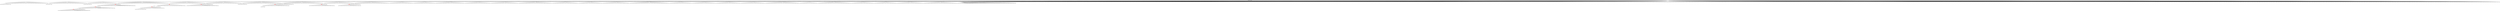 digraph g {
	"49" -> "50";
	"50" [label="15"];
	"46" -> "47";
	"47" [label="1"];
	"42" -> "43";
	"43" [label="20"];
	"32" -> "33";
	"33" [color=indianred1, style=filled, label="2"];
	"31" -> "32";
	"32" [label="47"];
	"30" -> "31";
	"31" [color=indianred1, style=filled, label="42"];
	"29" -> "30";
	"30" [label="2"];
	"28" -> "29";
	"29" [color=indianred1, style=filled, label="49"];
	"27" -> "28";
	"28" [label="42"];
	"23" -> "24";
	"24" [label="28"];
	"22" -> "23";
	"23" [color=indianred1, style=filled, label="16"];
	"21" -> "22";
	"22" [label="17"];
	"21" -> "25";
	"25" [label="6"];
	"20" -> "21";
	"21" [color=indianred1, style=filled, label="41"];
	"19" -> "20";
	"20" [label="16"];
	"17" -> "18";
	"18" [color=indianred1, style=filled, label="37"];
	"16" -> "17";
	"17" [label="36"];
	"13" -> "14";
	"14" [label="27"];
	"9" -> "10";
	"10" [label="13"];
	"8" -> "9";
	"9" [color=indianred1, style=filled, label="45"];
	"7" -> "8";
	"8" [label="50"];
	"7" -> "11";
	"11" [label="30"];
	"5" -> "6";
	"6" [color=indianred1, style=filled, label="29"];
	"4" -> "5";
	"5" [label="7"];
	"2" -> "3";
	"3" [color=indianred1, style=filled, label="24"];
	"1" -> "2";
	"2" [label="48"];
	"0" -> "1";
	"1" [label="24"];
	"0" -> "4";
	"4" [label="29"];
	"0" -> "7";
	"7" [label="45"];
	"0" -> "12";
	"12" [label="35"];
	"0" -> "13";
	"13" [label="46"];
	"0" -> "15";
	"15" [label="31"];
	"0" -> "16";
	"16" [label="37"];
	"0" -> "19";
	"19" [label="41"];
	"0" -> "26";
	"26" [label="10"];
	"0" -> "27";
	"27" [label="49"];
	"0" -> "34";
	"34" [label="21"];
	"0" -> "35";
	"35" [label="25"];
	"0" -> "36";
	"36" [label="4"];
	"0" -> "37";
	"37" [label="38"];
	"0" -> "38";
	"38" [label="19"];
	"0" -> "39";
	"39" [label="34"];
	"0" -> "40";
	"40" [label="18"];
	"0" -> "41";
	"41" [label="22"];
	"0" -> "42";
	"42" [label="33"];
	"0" -> "44";
	"44" [label="26"];
	"0" -> "45";
	"45" [label="44"];
	"0" -> "46";
	"46" [label="12"];
	"0" -> "48";
	"48" [label="9"];
	"0" -> "49";
	"49" [label="39"];
	"0" -> "51";
	"51" [label="32"];
	"0" -> "52";
	"52" [label="8"];
	"0" -> "53";
	"53" [label="40"];
	"0" -> "54";
	"54" [label="43"];
	"0" -> "55";
	"55" [label="23"];
	"0" -> "56";
	"56" [label="3"];
	"0" -> "57";
	"57" [label="14"];
	"0" -> "58";
	"58" [label="5"];
	"0" -> "59";
	"59" [label="11"];
	"0" [label="germline"];
	"0" -> "cell1";
	"cell1" [shape=box];
	"0" -> "cell2";
	"cell2" [shape=box];
	"31" -> "cell3";
	"cell3" [shape=box];
	"0" -> "cell4";
	"cell4" [shape=box];
	"12" -> "cell5";
	"cell5" [shape=box];
	"3" -> "cell6";
	"cell6" [shape=box];
	"0" -> "cell7";
	"cell7" [shape=box];
	"18" -> "cell8";
	"cell8" [shape=box];
	"35" -> "cell9";
	"cell9" [shape=box];
	"53" -> "cell10";
	"cell10" [shape=box];
	"0" -> "cell11";
	"cell11" [shape=box];
	"0" -> "cell12";
	"cell12" [shape=box];
	"1" -> "cell13";
	"cell13" [shape=box];
	"0" -> "cell14";
	"cell14" [shape=box];
	"0" -> "cell15";
	"cell15" [shape=box];
	"37" -> "cell16";
	"cell16" [shape=box];
	"49" -> "cell17";
	"cell17" [shape=box];
	"37" -> "cell18";
	"cell18" [shape=box];
	"58" -> "cell19";
	"cell19" [shape=box];
	"0" -> "cell20";
	"cell20" [shape=box];
	"0" -> "cell21";
	"cell21" [shape=box];
	"31" -> "cell22";
	"cell22" [shape=box];
	"1" -> "cell23";
	"cell23" [shape=box];
	"19" -> "cell24";
	"cell24" [shape=box];
	"36" -> "cell25";
	"cell25" [shape=box];
	"7" -> "cell26";
	"cell26" [shape=box];
	"51" -> "cell27";
	"cell27" [shape=box];
	"0" -> "cell28";
	"cell28" [shape=box];
	"0" -> "cell29";
	"cell29" [shape=box];
	"0" -> "cell30";
	"cell30" [shape=box];
	"0" -> "cell31";
	"cell31" [shape=box];
	"0" -> "cell32";
	"cell32" [shape=box];
	"0" -> "cell33";
	"cell33" [shape=box];
	"14" -> "cell34";
	"cell34" [shape=box];
	"52" -> "cell35";
	"cell35" [shape=box];
	"0" -> "cell36";
	"cell36" [shape=box];
	"44" -> "cell37";
	"cell37" [shape=box];
	"0" -> "cell38";
	"cell38" [shape=box];
	"0" -> "cell39";
	"cell39" [shape=box];
	"0" -> "cell40";
	"cell40" [shape=box];
	"0" -> "cell41";
	"cell41" [shape=box];
	"7" -> "cell42";
	"cell42" [shape=box];
	"46" -> "cell43";
	"cell43" [shape=box];
	"49" -> "cell44";
	"cell44" [shape=box];
	"23" -> "cell45";
	"cell45" [shape=box];
	"0" -> "cell46";
	"cell46" [shape=box];
	"15" -> "cell47";
	"cell47" [shape=box];
	"0" -> "cell48";
	"cell48" [shape=box];
	"21" -> "cell49";
	"cell49" [shape=box];
	"0" -> "cell50";
	"cell50" [shape=box];
	"0" -> "cell51";
	"cell51" [shape=box];
	"29" -> "cell52";
	"cell52" [shape=box];
	"26" -> "cell53";
	"cell53" [shape=box];
	"0" -> "cell54";
	"cell54" [shape=box];
	"0" -> "cell55";
	"cell55" [shape=box];
	"0" -> "cell56";
	"cell56" [shape=box];
	"0" -> "cell57";
	"cell57" [shape=box];
	"9" -> "cell58";
	"cell58" [shape=box];
	"0" -> "cell59";
	"cell59" [shape=box];
	"3" -> "cell60";
	"cell60" [shape=box];
	"55" -> "cell61";
	"cell61" [shape=box];
	"53" -> "cell62";
	"cell62" [shape=box];
	"36" -> "cell63";
	"cell63" [shape=box];
	"0" -> "cell64";
	"cell64" [shape=box];
	"53" -> "cell65";
	"cell65" [shape=box];
	"19" -> "cell66";
	"cell66" [shape=box];
	"0" -> "cell67";
	"cell67" [shape=box];
	"0" -> "cell68";
	"cell68" [shape=box];
	"0" -> "cell69";
	"cell69" [shape=box];
	"0" -> "cell70";
	"cell70" [shape=box];
	"21" -> "cell71";
	"cell71" [shape=box];
	"38" -> "cell72";
	"cell72" [shape=box];
	"0" -> "cell73";
	"cell73" [shape=box];
	"0" -> "cell74";
	"cell74" [shape=box];
	"0" -> "cell75";
	"cell75" [shape=box];
	"46" -> "cell76";
	"cell76" [shape=box];
	"44" -> "cell77";
	"cell77" [shape=box];
	"9" -> "cell78";
	"cell78" [shape=box];
	"59" -> "cell79";
	"cell79" [shape=box];
	"0" -> "cell80";
	"cell80" [shape=box];
	"0" -> "cell81";
	"cell81" [shape=box];
	"0" -> "cell82";
	"cell82" [shape=box];
	"0" -> "cell83";
	"cell83" [shape=box];
	"50" -> "cell84";
	"cell84" [shape=box];
	"0" -> "cell85";
	"cell85" [shape=box];
	"0" -> "cell86";
	"cell86" [shape=box];
	"53" -> "cell87";
	"cell87" [shape=box];
	"4" -> "cell88";
	"cell88" [shape=box];
	"7" -> "cell89";
	"cell89" [shape=box];
	"0" -> "cell90";
	"cell90" [shape=box];
	"0" -> "cell91";
	"cell91" [shape=box];
	"15" -> "cell92";
	"cell92" [shape=box];
	"0" -> "cell93";
	"cell93" [shape=box];
	"52" -> "cell94";
	"cell94" [shape=box];
	"0" -> "cell95";
	"cell95" [shape=box];
	"27" -> "cell96";
	"cell96" [shape=box];
	"0" -> "cell97";
	"cell97" [shape=box];
	"31" -> "cell98";
	"cell98" [shape=box];
	"45" -> "cell99";
	"cell99" [shape=box];
	"41" -> "cell100";
	"cell100" [shape=box];
	"6" -> "cell101";
	"cell101" [shape=box];
	"59" -> "cell102";
	"cell102" [shape=box];
	"4" -> "cell103";
	"cell103" [shape=box];
	"46" -> "cell104";
	"cell104" [shape=box];
	"0" -> "cell105";
	"cell105" [shape=box];
	"36" -> "cell106";
	"cell106" [shape=box];
	"36" -> "cell107";
	"cell107" [shape=box];
	"0" -> "cell108";
	"cell108" [shape=box];
	"0" -> "cell109";
	"cell109" [shape=box];
	"49" -> "cell110";
	"cell110" [shape=box];
	"0" -> "cell111";
	"cell111" [shape=box];
	"0" -> "cell112";
	"cell112" [shape=box];
	"53" -> "cell113";
	"cell113" [shape=box];
	"0" -> "cell114";
	"cell114" [shape=box];
	"0" -> "cell115";
	"cell115" [shape=box];
	"0" -> "cell116";
	"cell116" [shape=box];
	"0" -> "cell117";
	"cell117" [shape=box];
	"24" -> "cell118";
	"cell118" [shape=box];
	"0" -> "cell119";
	"cell119" [shape=box];
	"0" -> "cell120";
	"cell120" [shape=box];
	"23" -> "cell121";
	"cell121" [shape=box];
	"53" -> "cell122";
	"cell122" [shape=box];
	"32" -> "cell123";
	"cell123" [shape=box];
	"42" -> "cell124";
	"cell124" [shape=box];
	"35" -> "cell125";
	"cell125" [shape=box];
	"29" -> "cell126";
	"cell126" [shape=box];
	"0" -> "cell127";
	"cell127" [shape=box];
	"18" -> "cell128";
	"cell128" [shape=box];
	"18" -> "cell129";
	"cell129" [shape=box];
	"18" -> "cell130";
	"cell130" [shape=box];
	"0" -> "cell131";
	"cell131" [shape=box];
	"14" -> "cell132";
	"cell132" [shape=box];
	"9" -> "cell133";
	"cell133" [shape=box];
	"44" -> "cell134";
	"cell134" [shape=box];
	"0" -> "cell135";
	"cell135" [shape=box];
	"4" -> "cell136";
	"cell136" [shape=box];
	"55" -> "cell137";
	"cell137" [shape=box];
	"13" -> "cell138";
	"cell138" [shape=box];
	"0" -> "cell139";
	"cell139" [shape=box];
	"2" -> "cell140";
	"cell140" [shape=box];
	"33" -> "cell141";
	"cell141" [shape=box];
	"16" -> "cell142";
	"cell142" [shape=box];
	"0" -> "cell143";
	"cell143" [shape=box];
	"0" -> "cell144";
	"cell144" [shape=box];
	"0" -> "cell145";
	"cell145" [shape=box];
	"0" -> "cell146";
	"cell146" [shape=box];
	"0" -> "cell147";
	"cell147" [shape=box];
	"0" -> "cell148";
	"cell148" [shape=box];
	"0" -> "cell149";
	"cell149" [shape=box];
	"15" -> "cell150";
	"cell150" [shape=box];
	"0" -> "cell151";
	"cell151" [shape=box];
	"54" -> "cell152";
	"cell152" [shape=box];
	"17" -> "cell153";
	"cell153" [shape=box];
	"9" -> "cell154";
	"cell154" [shape=box];
	"0" -> "cell155";
	"cell155" [shape=box];
	"31" -> "cell156";
	"cell156" [shape=box];
	"13" -> "cell157";
	"cell157" [shape=box];
	"46" -> "cell158";
	"cell158" [shape=box];
	"9" -> "cell159";
	"cell159" [shape=box];
	"0" -> "cell160";
	"cell160" [shape=box];
	"17" -> "cell161";
	"cell161" [shape=box];
	"36" -> "cell162";
	"cell162" [shape=box];
	"0" -> "cell163";
	"cell163" [shape=box];
	"0" -> "cell164";
	"cell164" [shape=box];
	"29" -> "cell165";
	"cell165" [shape=box];
	"0" -> "cell166";
	"cell166" [shape=box];
	"22" -> "cell167";
	"cell167" [shape=box];
	"0" -> "cell168";
	"cell168" [shape=box];
	"52" -> "cell169";
	"cell169" [shape=box];
	"0" -> "cell170";
	"cell170" [shape=box];
	"0" -> "cell171";
	"cell171" [shape=box];
	"29" -> "cell172";
	"cell172" [shape=box];
	"54" -> "cell173";
	"cell173" [shape=box];
	"38" -> "cell174";
	"cell174" [shape=box];
	"6" -> "cell175";
	"cell175" [shape=box];
	"0" -> "cell176";
	"cell176" [shape=box];
	"0" -> "cell177";
	"cell177" [shape=box];
	"58" -> "cell178";
	"cell178" [shape=box];
	"0" -> "cell179";
	"cell179" [shape=box];
	"0" -> "cell180";
	"cell180" [shape=box];
	"0" -> "cell181";
	"cell181" [shape=box];
	"35" -> "cell182";
	"cell182" [shape=box];
	"19" -> "cell183";
	"cell183" [shape=box];
	"19" -> "cell184";
	"cell184" [shape=box];
	"49" -> "cell185";
	"cell185" [shape=box];
	"0" -> "cell186";
	"cell186" [shape=box];
	"41" -> "cell187";
	"cell187" [shape=box];
	"7" -> "cell188";
	"cell188" [shape=box];
	"12" -> "cell189";
	"cell189" [shape=box];
	"0" -> "cell190";
	"cell190" [shape=box];
	"27" -> "cell191";
	"cell191" [shape=box];
	"0" -> "cell192";
	"cell192" [shape=box];
	"0" -> "cell193";
	"cell193" [shape=box];
	"0" -> "cell194";
	"cell194" [shape=box];
	"0" -> "cell195";
	"cell195" [shape=box];
	"13" -> "cell196";
	"cell196" [shape=box];
	"0" -> "cell197";
	"cell197" [shape=box];
	"0" -> "cell198";
	"cell198" [shape=box];
	"12" -> "cell199";
	"cell199" [shape=box];
	"0" -> "cell200";
	"cell200" [shape=box];
	"0" -> "cell201";
	"cell201" [shape=box];
	"23" -> "cell202";
	"cell202" [shape=box];
	"0" -> "cell203";
	"cell203" [shape=box];
	"0" -> "cell204";
	"cell204" [shape=box];
	"1" -> "cell205";
	"cell205" [shape=box];
	"0" -> "cell206";
	"cell206" [shape=box];
	"0" -> "cell207";
	"cell207" [shape=box];
	"0" -> "cell208";
	"cell208" [shape=box];
	"0" -> "cell209";
	"cell209" [shape=box];
	"0" -> "cell210";
	"cell210" [shape=box];
	"12" -> "cell211";
	"cell211" [shape=box];
	"0" -> "cell212";
	"cell212" [shape=box];
	"48" -> "cell213";
	"cell213" [shape=box];
	"0" -> "cell214";
	"cell214" [shape=box];
	"57" -> "cell215";
	"cell215" [shape=box];
	"0" -> "cell216";
	"cell216" [shape=box];
	"7" -> "cell217";
	"cell217" [shape=box];
	"0" -> "cell218";
	"cell218" [shape=box];
	"0" -> "cell219";
	"cell219" [shape=box];
	"1" -> "cell220";
	"cell220" [shape=box];
	"2" -> "cell221";
	"cell221" [shape=box];
	"0" -> "cell222";
	"cell222" [shape=box];
	"0" -> "cell223";
	"cell223" [shape=box];
	"7" -> "cell224";
	"cell224" [shape=box];
	"0" -> "cell225";
	"cell225" [shape=box];
	"0" -> "cell226";
	"cell226" [shape=box];
	"0" -> "cell227";
	"cell227" [shape=box];
	"0" -> "cell228";
	"cell228" [shape=box];
	"0" -> "cell229";
	"cell229" [shape=box];
	"0" -> "cell230";
	"cell230" [shape=box];
	"0" -> "cell231";
	"cell231" [shape=box];
	"0" -> "cell232";
	"cell232" [shape=box];
	"0" -> "cell233";
	"cell233" [shape=box];
	"36" -> "cell234";
	"cell234" [shape=box];
	"2" -> "cell235";
	"cell235" [shape=box];
	"57" -> "cell236";
	"cell236" [shape=box];
	"0" -> "cell237";
	"cell237" [shape=box];
	"39" -> "cell238";
	"cell238" [shape=box];
	"0" -> "cell239";
	"cell239" [shape=box];
	"0" -> "cell240";
	"cell240" [shape=box];
	"0" -> "cell241";
	"cell241" [shape=box];
	"0" -> "cell242";
	"cell242" [shape=box];
	"32" -> "cell243";
	"cell243" [shape=box];
	"0" -> "cell244";
	"cell244" [shape=box];
	"0" -> "cell245";
	"cell245" [shape=box];
	"36" -> "cell246";
	"cell246" [shape=box];
	"0" -> "cell247";
	"cell247" [shape=box];
	"0" -> "cell248";
	"cell248" [shape=box];
	"0" -> "cell249";
	"cell249" [shape=box];
	"35" -> "cell250";
	"cell250" [shape=box];
	"15" -> "cell251";
	"cell251" [shape=box];
	"0" -> "cell252";
	"cell252" [shape=box];
	"56" -> "cell253";
	"cell253" [shape=box];
	"0" -> "cell254";
	"cell254" [shape=box];
	"0" -> "cell255";
	"cell255" [shape=box];
	"0" -> "cell256";
	"cell256" [shape=box];
	"7" -> "cell257";
	"cell257" [shape=box];
	"52" -> "cell258";
	"cell258" [shape=box];
	"48" -> "cell259";
	"cell259" [shape=box];
	"0" -> "cell260";
	"cell260" [shape=box];
	"0" -> "cell261";
	"cell261" [shape=box];
	"46" -> "cell262";
	"cell262" [shape=box];
	"0" -> "cell263";
	"cell263" [shape=box];
	"6" -> "cell264";
	"cell264" [shape=box];
	"31" -> "cell265";
	"cell265" [shape=box];
	"0" -> "cell266";
	"cell266" [shape=box];
	"41" -> "cell267";
	"cell267" [shape=box];
	"19" -> "cell268";
	"cell268" [shape=box];
	"40" -> "cell269";
	"cell269" [shape=box];
	"57" -> "cell270";
	"cell270" [shape=box];
	"53" -> "cell271";
	"cell271" [shape=box];
	"48" -> "cell272";
	"cell272" [shape=box];
	"10" -> "cell273";
	"cell273" [shape=box];
	"27" -> "cell274";
	"cell274" [shape=box];
	"0" -> "cell275";
	"cell275" [shape=box];
	"0" -> "cell276";
	"cell276" [shape=box];
	"0" -> "cell277";
	"cell277" [shape=box];
	"59" -> "cell278";
	"cell278" [shape=box];
	"33" -> "cell279";
	"cell279" [shape=box];
	"0" -> "cell280";
	"cell280" [shape=box];
	"0" -> "cell281";
	"cell281" [shape=box];
	"0" -> "cell282";
	"cell282" [shape=box];
	"55" -> "cell283";
	"cell283" [shape=box];
	"57" -> "cell284";
	"cell284" [shape=box];
	"0" -> "cell285";
	"cell285" [shape=box];
	"0" -> "cell286";
	"cell286" [shape=box];
	"0" -> "cell287";
	"cell287" [shape=box];
	"3" -> "cell288";
	"cell288" [shape=box];
	"0" -> "cell289";
	"cell289" [shape=box];
	"27" -> "cell290";
	"cell290" [shape=box];
	"0" -> "cell291";
	"cell291" [shape=box];
	"39" -> "cell292";
	"cell292" [shape=box];
	"0" -> "cell293";
	"cell293" [shape=box];
	"0" -> "cell294";
	"cell294" [shape=box];
	"33" -> "cell295";
	"cell295" [shape=box];
	"36" -> "cell296";
	"cell296" [shape=box];
	"0" -> "cell297";
	"cell297" [shape=box];
	"0" -> "cell298";
	"cell298" [shape=box];
	"0" -> "cell299";
	"cell299" [shape=box];
	"19" -> "cell300";
	"cell300" [shape=box];
	"0" -> "cell301";
	"cell301" [shape=box];
	"14" -> "cell302";
	"cell302" [shape=box];
	"15" -> "cell303";
	"cell303" [shape=box];
	"29" -> "cell304";
	"cell304" [shape=box];
	"29" -> "cell305";
	"cell305" [shape=box];
	"29" -> "cell306";
	"cell306" [shape=box];
	"0" -> "cell307";
	"cell307" [shape=box];
	"0" -> "cell308";
	"cell308" [shape=box];
	"0" -> "cell309";
	"cell309" [shape=box];
	"0" -> "cell310";
	"cell310" [shape=box];
	"57" -> "cell311";
	"cell311" [shape=box];
	"0" -> "cell312";
	"cell312" [shape=box];
	"0" -> "cell313";
	"cell313" [shape=box];
	"0" -> "cell314";
	"cell314" [shape=box];
	"0" -> "cell315";
	"cell315" [shape=box];
	"0" -> "cell316";
	"cell316" [shape=box];
	"0" -> "cell317";
	"cell317" [shape=box];
	"27" -> "cell318";
	"cell318" [shape=box];
	"0" -> "cell319";
	"cell319" [shape=box];
	"0" -> "cell320";
	"cell320" [shape=box];
	"37" -> "cell321";
	"cell321" [shape=box];
	"0" -> "cell322";
	"cell322" [shape=box];
	"50" -> "cell323";
	"cell323" [shape=box];
	"26" -> "cell324";
	"cell324" [shape=box];
	"57" -> "cell325";
	"cell325" [shape=box];
	"0" -> "cell326";
	"cell326" [shape=box];
	"0" -> "cell327";
	"cell327" [shape=box];
	"0" -> "cell328";
	"cell328" [shape=box];
	"0" -> "cell329";
	"cell329" [shape=box];
	"0" -> "cell330";
	"cell330" [shape=box];
	"32" -> "cell331";
	"cell331" [shape=box];
	"0" -> "cell332";
	"cell332" [shape=box];
	"0" -> "cell333";
	"cell333" [shape=box];
	"0" -> "cell334";
	"cell334" [shape=box];
	"0" -> "cell335";
	"cell335" [shape=box];
	"0" -> "cell336";
	"cell336" [shape=box];
	"18" -> "cell337";
	"cell337" [shape=box];
	"1" -> "cell338";
	"cell338" [shape=box];
	"10" -> "cell339";
	"cell339" [shape=box];
	"31" -> "cell340";
	"cell340" [shape=box];
	"56" -> "cell341";
	"cell341" [shape=box];
	"40" -> "cell342";
	"cell342" [shape=box];
	"45" -> "cell343";
	"cell343" [shape=box];
	"0" -> "cell344";
	"cell344" [shape=box];
	"0" -> "cell345";
	"cell345" [shape=box];
	"49" -> "cell346";
	"cell346" [shape=box];
	"59" -> "cell347";
	"cell347" [shape=box];
	"27" -> "cell348";
	"cell348" [shape=box];
	"0" -> "cell349";
	"cell349" [shape=box];
	"0" -> "cell350";
	"cell350" [shape=box];
	"55" -> "cell351";
	"cell351" [shape=box];
	"37" -> "cell352";
	"cell352" [shape=box];
	"13" -> "cell353";
	"cell353" [shape=box];
	"4" -> "cell354";
	"cell354" [shape=box];
	"49" -> "cell355";
	"cell355" [shape=box];
	"0" -> "cell356";
	"cell356" [shape=box];
	"39" -> "cell357";
	"cell357" [shape=box];
	"0" -> "cell358";
	"cell358" [shape=box];
	"0" -> "cell359";
	"cell359" [shape=box];
	"26" -> "cell360";
	"cell360" [shape=box];
	"0" -> "cell361";
	"cell361" [shape=box];
	"39" -> "cell362";
	"cell362" [shape=box];
	"35" -> "cell363";
	"cell363" [shape=box];
	"0" -> "cell364";
	"cell364" [shape=box];
	"12" -> "cell365";
	"cell365" [shape=box];
	"1" -> "cell366";
	"cell366" [shape=box];
	"55" -> "cell367";
	"cell367" [shape=box];
	"42" -> "cell368";
	"cell368" [shape=box];
	"0" -> "cell369";
	"cell369" [shape=box];
	"0" -> "cell370";
	"cell370" [shape=box];
	"6" -> "cell371";
	"cell371" [shape=box];
	"0" -> "cell372";
	"cell372" [shape=box];
	"6" -> "cell373";
	"cell373" [shape=box];
	"0" -> "cell374";
	"cell374" [shape=box];
	"0" -> "cell375";
	"cell375" [shape=box];
	"0" -> "cell376";
	"cell376" [shape=box];
	"4" -> "cell377";
	"cell377" [shape=box];
	"0" -> "cell378";
	"cell378" [shape=box];
	"0" -> "cell379";
	"cell379" [shape=box];
	"0" -> "cell380";
	"cell380" [shape=box];
	"48" -> "cell381";
	"cell381" [shape=box];
	"0" -> "cell382";
	"cell382" [shape=box];
	"16" -> "cell383";
	"cell383" [shape=box];
	"0" -> "cell384";
	"cell384" [shape=box];
	"55" -> "cell385";
	"cell385" [shape=box];
	"0" -> "cell386";
	"cell386" [shape=box];
	"0" -> "cell387";
	"cell387" [shape=box];
	"0" -> "cell388";
	"cell388" [shape=box];
	"0" -> "cell389";
	"cell389" [shape=box];
	"13" -> "cell390";
	"cell390" [shape=box];
	"31" -> "cell391";
	"cell391" [shape=box];
	"16" -> "cell392";
	"cell392" [shape=box];
	"15" -> "cell393";
	"cell393" [shape=box];
	"23" -> "cell394";
	"cell394" [shape=box];
	"0" -> "cell395";
	"cell395" [shape=box];
	"45" -> "cell396";
	"cell396" [shape=box];
	"0" -> "cell397";
	"cell397" [shape=box];
	"59" -> "cell398";
	"cell398" [shape=box];
	"0" -> "cell399";
	"cell399" [shape=box];
	"16" -> "cell400";
	"cell400" [shape=box];
	"40" -> "cell401";
	"cell401" [shape=box];
	"0" -> "cell402";
	"cell402" [shape=box];
	"26" -> "cell403";
	"cell403" [shape=box];
	"41" -> "cell404";
	"cell404" [shape=box];
	"23" -> "cell405";
	"cell405" [shape=box];
	"0" -> "cell406";
	"cell406" [shape=box];
	"48" -> "cell407";
	"cell407" [shape=box];
	"27" -> "cell408";
	"cell408" [shape=box];
	"0" -> "cell409";
	"cell409" [shape=box];
	"0" -> "cell410";
	"cell410" [shape=box];
	"0" -> "cell411";
	"cell411" [shape=box];
	"0" -> "cell412";
	"cell412" [shape=box];
	"0" -> "cell413";
	"cell413" [shape=box];
	"0" -> "cell414";
	"cell414" [shape=box];
	"58" -> "cell415";
	"cell415" [shape=box];
	"0" -> "cell416";
	"cell416" [shape=box];
	"24" -> "cell417";
	"cell417" [shape=box];
	"34" -> "cell418";
	"cell418" [shape=box];
	"0" -> "cell419";
	"cell419" [shape=box];
	"0" -> "cell420";
	"cell420" [shape=box];
	"48" -> "cell421";
	"cell421" [shape=box];
	"0" -> "cell422";
	"cell422" [shape=box];
	"0" -> "cell423";
	"cell423" [shape=box];
	"30" -> "cell424";
	"cell424" [shape=box];
	"46" -> "cell425";
	"cell425" [shape=box];
	"0" -> "cell426";
	"cell426" [shape=box];
	"0" -> "cell427";
	"cell427" [shape=box];
	"0" -> "cell428";
	"cell428" [shape=box];
	"27" -> "cell429";
	"cell429" [shape=box];
	"13" -> "cell430";
	"cell430" [shape=box];
	"57" -> "cell431";
	"cell431" [shape=box];
	"34" -> "cell432";
	"cell432" [shape=box];
	"18" -> "cell433";
	"cell433" [shape=box];
	"0" -> "cell434";
	"cell434" [shape=box];
	"0" -> "cell435";
	"cell435" [shape=box];
	"0" -> "cell436";
	"cell436" [shape=box];
	"0" -> "cell437";
	"cell437" [shape=box];
	"23" -> "cell438";
	"cell438" [shape=box];
	"2" -> "cell439";
	"cell439" [shape=box];
	"36" -> "cell440";
	"cell440" [shape=box];
	"0" -> "cell441";
	"cell441" [shape=box];
	"37" -> "cell442";
	"cell442" [shape=box];
	"39" -> "cell443";
	"cell443" [shape=box];
	"0" -> "cell444";
	"cell444" [shape=box];
	"13" -> "cell445";
	"cell445" [shape=box];
	"34" -> "cell446";
	"cell446" [shape=box];
	"0" -> "cell447";
	"cell447" [shape=box];
	"0" -> "cell448";
	"cell448" [shape=box];
	"0" -> "cell449";
	"cell449" [shape=box];
	"0" -> "cell450";
	"cell450" [shape=box];
	"0" -> "cell451";
	"cell451" [shape=box];
	"0" -> "cell452";
	"cell452" [shape=box];
	"39" -> "cell453";
	"cell453" [shape=box];
	"0" -> "cell454";
	"cell454" [shape=box];
	"0" -> "cell455";
	"cell455" [shape=box];
	"11" -> "cell456";
	"cell456" [shape=box];
	"33" -> "cell457";
	"cell457" [shape=box];
	"0" -> "cell458";
	"cell458" [shape=box];
	"0" -> "cell459";
	"cell459" [shape=box];
	"47" -> "cell460";
	"cell460" [shape=box];
	"0" -> "cell461";
	"cell461" [shape=box];
	"19" -> "cell462";
	"cell462" [shape=box];
	"0" -> "cell463";
	"cell463" [shape=box];
	"0" -> "cell464";
	"cell464" [shape=box];
	"0" -> "cell465";
	"cell465" [shape=box];
	"0" -> "cell466";
	"cell466" [shape=box];
	"56" -> "cell467";
	"cell467" [shape=box];
	"56" -> "cell468";
	"cell468" [shape=box];
	"57" -> "cell469";
	"cell469" [shape=box];
	"0" -> "cell470";
	"cell470" [shape=box];
	"0" -> "cell471";
	"cell471" [shape=box];
	"0" -> "cell472";
	"cell472" [shape=box];
	"13" -> "cell473";
	"cell473" [shape=box];
	"0" -> "cell474";
	"cell474" [shape=box];
	"0" -> "cell475";
	"cell475" [shape=box];
	"0" -> "cell476";
	"cell476" [shape=box];
	"17" -> "cell477";
	"cell477" [shape=box];
	"0" -> "cell478";
	"cell478" [shape=box];
	"23" -> "cell479";
	"cell479" [shape=box];
	"0" -> "cell480";
	"cell480" [shape=box];
	"0" -> "cell481";
	"cell481" [shape=box];
	"0" -> "cell482";
	"cell482" [shape=box];
	"0" -> "cell483";
	"cell483" [shape=box];
	"0" -> "cell484";
	"cell484" [shape=box];
	"0" -> "cell485";
	"cell485" [shape=box];
	"0" -> "cell486";
	"cell486" [shape=box];
	"45" -> "cell487";
	"cell487" [shape=box];
	"35" -> "cell488";
	"cell488" [shape=box];
	"0" -> "cell489";
	"cell489" [shape=box];
	"25" -> "cell490";
	"cell490" [shape=box];
	"6" -> "cell491";
	"cell491" [shape=box];
	"0" -> "cell492";
	"cell492" [shape=box];
	"7" -> "cell493";
	"cell493" [shape=box];
	"0" -> "cell494";
	"cell494" [shape=box];
	"40" -> "cell495";
	"cell495" [shape=box];
	"0" -> "cell496";
	"cell496" [shape=box];
	"0" -> "cell497";
	"cell497" [shape=box];
	"0" -> "cell498";
	"cell498" [shape=box];
	"56" -> "cell499";
	"cell499" [shape=box];
	"0" -> "cell500";
	"cell500" [shape=box];
	"19" -> "cell501";
	"cell501" [shape=box];
	"0" -> "cell502";
	"cell502" [shape=box];
	"0" -> "cell503";
	"cell503" [shape=box];
	"0" -> "cell504";
	"cell504" [shape=box];
	"41" -> "cell505";
	"cell505" [shape=box];
	"0" -> "cell506";
	"cell506" [shape=box];
	"39" -> "cell507";
	"cell507" [shape=box];
	"0" -> "cell508";
	"cell508" [shape=box];
	"35" -> "cell509";
	"cell509" [shape=box];
	"0" -> "cell510";
	"cell510" [shape=box];
	"26" -> "cell511";
	"cell511" [shape=box];
	"0" -> "cell512";
	"cell512" [shape=box];
	"0" -> "cell513";
	"cell513" [shape=box];
	"0" -> "cell514";
	"cell514" [shape=box];
	"27" -> "cell515";
	"cell515" [shape=box];
	"0" -> "cell516";
	"cell516" [shape=box];
	"33" -> "cell517";
	"cell517" [shape=box];
	"29" -> "cell518";
	"cell518" [shape=box];
	"0" -> "cell519";
	"cell519" [shape=box];
	"49" -> "cell520";
	"cell520" [shape=box];
	"33" -> "cell521";
	"cell521" [shape=box];
	"0" -> "cell522";
	"cell522" [shape=box];
	"0" -> "cell523";
	"cell523" [shape=box];
	"0" -> "cell524";
	"cell524" [shape=box];
	"19" -> "cell525";
	"cell525" [shape=box];
	"38" -> "cell526";
	"cell526" [shape=box];
	"57" -> "cell527";
	"cell527" [shape=box];
	"59" -> "cell528";
	"cell528" [shape=box];
	"33" -> "cell529";
	"cell529" [shape=box];
	"15" -> "cell530";
	"cell530" [shape=box];
	"34" -> "cell531";
	"cell531" [shape=box];
	"0" -> "cell532";
	"cell532" [shape=box];
	"0" -> "cell533";
	"cell533" [shape=box];
	"34" -> "cell534";
	"cell534" [shape=box];
	"38" -> "cell535";
	"cell535" [shape=box];
	"59" -> "cell536";
	"cell536" [shape=box];
	"42" -> "cell537";
	"cell537" [shape=box];
	"11" -> "cell538";
	"cell538" [shape=box];
	"0" -> "cell539";
	"cell539" [shape=box];
	"0" -> "cell540";
	"cell540" [shape=box];
	"0" -> "cell541";
	"cell541" [shape=box];
	"0" -> "cell542";
	"cell542" [shape=box];
	"48" -> "cell543";
	"cell543" [shape=box];
	"49" -> "cell544";
	"cell544" [shape=box];
	"0" -> "cell545";
	"cell545" [shape=box];
	"0" -> "cell546";
	"cell546" [shape=box];
	"38" -> "cell547";
	"cell547" [shape=box];
	"45" -> "cell548";
	"cell548" [shape=box];
	"48" -> "cell549";
	"cell549" [shape=box];
	"0" -> "cell550";
	"cell550" [shape=box];
	"0" -> "cell551";
	"cell551" [shape=box];
	"0" -> "cell552";
	"cell552" [shape=box];
	"0" -> "cell553";
	"cell553" [shape=box];
	"6" -> "cell554";
	"cell554" [shape=box];
	"0" -> "cell555";
	"cell555" [shape=box];
	"0" -> "cell556";
	"cell556" [shape=box];
	"0" -> "cell557";
	"cell557" [shape=box];
	"0" -> "cell558";
	"cell558" [shape=box];
	"0" -> "cell559";
	"cell559" [shape=box];
	"0" -> "cell560";
	"cell560" [shape=box];
	"34" -> "cell561";
	"cell561" [shape=box];
	"0" -> "cell562";
	"cell562" [shape=box];
	"51" -> "cell563";
	"cell563" [shape=box];
	"46" -> "cell564";
	"cell564" [shape=box];
	"0" -> "cell565";
	"cell565" [shape=box];
	"0" -> "cell566";
	"cell566" [shape=box];
	"11" -> "cell567";
	"cell567" [shape=box];
	"37" -> "cell568";
	"cell568" [shape=box];
	"44" -> "cell569";
	"cell569" [shape=box];
	"0" -> "cell570";
	"cell570" [shape=box];
	"13" -> "cell571";
	"cell571" [shape=box];
	"0" -> "cell572";
	"cell572" [shape=box];
	"0" -> "cell573";
	"cell573" [shape=box];
	"0" -> "cell574";
	"cell574" [shape=box];
	"13" -> "cell575";
	"cell575" [shape=box];
	"17" -> "cell576";
	"cell576" [shape=box];
	"39" -> "cell577";
	"cell577" [shape=box];
	"0" -> "cell578";
	"cell578" [shape=box];
	"42" -> "cell579";
	"cell579" [shape=box];
	"0" -> "cell580";
	"cell580" [shape=box];
	"18" -> "cell581";
	"cell581" [shape=box];
	"0" -> "cell582";
	"cell582" [shape=box];
	"9" -> "cell583";
	"cell583" [shape=box];
	"0" -> "cell584";
	"cell584" [shape=box];
	"54" -> "cell585";
	"cell585" [shape=box];
	"34" -> "cell586";
	"cell586" [shape=box];
	"13" -> "cell587";
	"cell587" [shape=box];
	"51" -> "cell588";
	"cell588" [shape=box];
	"0" -> "cell589";
	"cell589" [shape=box];
	"48" -> "cell590";
	"cell590" [shape=box];
	"0" -> "cell591";
	"cell591" [shape=box];
	"53" -> "cell592";
	"cell592" [shape=box];
	"26" -> "cell593";
	"cell593" [shape=box];
	"0" -> "cell594";
	"cell594" [shape=box];
	"37" -> "cell595";
	"cell595" [shape=box];
	"0" -> "cell596";
	"cell596" [shape=box];
	"27" -> "cell597";
	"cell597" [shape=box];
	"26" -> "cell598";
	"cell598" [shape=box];
	"0" -> "cell599";
	"cell599" [shape=box];
	"19" -> "cell600";
	"cell600" [shape=box];
	"0" -> "cell601";
	"cell601" [shape=box];
	"0" -> "cell602";
	"cell602" [shape=box];
	"44" -> "cell603";
	"cell603" [shape=box];
	"38" -> "cell604";
	"cell604" [shape=box];
	"0" -> "cell605";
	"cell605" [shape=box];
	"35" -> "cell606";
	"cell606" [shape=box];
	"0" -> "cell607";
	"cell607" [shape=box];
	"9" -> "cell608";
	"cell608" [shape=box];
	"54" -> "cell609";
	"cell609" [shape=box];
	"35" -> "cell610";
	"cell610" [shape=box];
	"51" -> "cell611";
	"cell611" [shape=box];
	"59" -> "cell612";
	"cell612" [shape=box];
	"21" -> "cell613";
	"cell613" [shape=box];
	"57" -> "cell614";
	"cell614" [shape=box];
	"0" -> "cell615";
	"cell615" [shape=box];
	"12" -> "cell616";
	"cell616" [shape=box];
	"0" -> "cell617";
	"cell617" [shape=box];
	"0" -> "cell618";
	"cell618" [shape=box];
	"4" -> "cell619";
	"cell619" [shape=box];
	"0" -> "cell620";
	"cell620" [shape=box];
	"0" -> "cell621";
	"cell621" [shape=box];
	"0" -> "cell622";
	"cell622" [shape=box];
	"0" -> "cell623";
	"cell623" [shape=box];
	"44" -> "cell624";
	"cell624" [shape=box];
	"0" -> "cell625";
	"cell625" [shape=box];
	"0" -> "cell626";
	"cell626" [shape=box];
	"0" -> "cell627";
	"cell627" [shape=box];
	"21" -> "cell628";
	"cell628" [shape=box];
	"0" -> "cell629";
	"cell629" [shape=box];
	"0" -> "cell630";
	"cell630" [shape=box];
	"0" -> "cell631";
	"cell631" [shape=box];
	"0" -> "cell632";
	"cell632" [shape=box];
	"53" -> "cell633";
	"cell633" [shape=box];
	"52" -> "cell634";
	"cell634" [shape=box];
	"0" -> "cell635";
	"cell635" [shape=box];
	"0" -> "cell636";
	"cell636" [shape=box];
	"0" -> "cell637";
	"cell637" [shape=box];
	"0" -> "cell638";
	"cell638" [shape=box];
	"34" -> "cell639";
	"cell639" [shape=box];
	"0" -> "cell640";
	"cell640" [shape=box];
	"19" -> "cell641";
	"cell641" [shape=box];
	"21" -> "cell642";
	"cell642" [shape=box];
	"12" -> "cell643";
	"cell643" [shape=box];
	"45" -> "cell644";
	"cell644" [shape=box];
	"0" -> "cell645";
	"cell645" [shape=box];
	"4" -> "cell646";
	"cell646" [shape=box];
	"0" -> "cell647";
	"cell647" [shape=box];
	"15" -> "cell648";
	"cell648" [shape=box];
	"57" -> "cell649";
	"cell649" [shape=box];
	"0" -> "cell650";
	"cell650" [shape=box];
	"32" -> "cell651";
	"cell651" [shape=box];
	"57" -> "cell652";
	"cell652" [shape=box];
	"50" -> "cell653";
	"cell653" [shape=box];
	"0" -> "cell654";
	"cell654" [shape=box];
	"15" -> "cell655";
	"cell655" [shape=box];
	"0" -> "cell656";
	"cell656" [shape=box];
	"59" -> "cell657";
	"cell657" [shape=box];
	"0" -> "cell658";
	"cell658" [shape=box];
	"0" -> "cell659";
	"cell659" [shape=box];
	"19" -> "cell660";
	"cell660" [shape=box];
	"27" -> "cell661";
	"cell661" [shape=box];
	"0" -> "cell662";
	"cell662" [shape=box];
	"29" -> "cell663";
	"cell663" [shape=box];
	"0" -> "cell664";
	"cell664" [shape=box];
	"0" -> "cell665";
	"cell665" [shape=box];
	"27" -> "cell666";
	"cell666" [shape=box];
	"0" -> "cell667";
	"cell667" [shape=box];
	"0" -> "cell668";
	"cell668" [shape=box];
	"44" -> "cell669";
	"cell669" [shape=box];
	"51" -> "cell670";
	"cell670" [shape=box];
	"0" -> "cell671";
	"cell671" [shape=box];
	"26" -> "cell672";
	"cell672" [shape=box];
	"0" -> "cell673";
	"cell673" [shape=box];
	"0" -> "cell674";
	"cell674" [shape=box];
	"0" -> "cell675";
	"cell675" [shape=box];
	"27" -> "cell676";
	"cell676" [shape=box];
	"0" -> "cell677";
	"cell677" [shape=box];
	"0" -> "cell678";
	"cell678" [shape=box];
	"0" -> "cell679";
	"cell679" [shape=box];
	"0" -> "cell680";
	"cell680" [shape=box];
	"0" -> "cell681";
	"cell681" [shape=box];
	"0" -> "cell682";
	"cell682" [shape=box];
	"13" -> "cell683";
	"cell683" [shape=box];
	"0" -> "cell684";
	"cell684" [shape=box];
	"7" -> "cell685";
	"cell685" [shape=box];
	"2" -> "cell686";
	"cell686" [shape=box];
	"40" -> "cell687";
	"cell687" [shape=box];
	"0" -> "cell688";
	"cell688" [shape=box];
	"0" -> "cell689";
	"cell689" [shape=box];
	"16" -> "cell690";
	"cell690" [shape=box];
	"0" -> "cell691";
	"cell691" [shape=box];
	"10" -> "cell692";
	"cell692" [shape=box];
	"6" -> "cell693";
	"cell693" [shape=box];
	"0" -> "cell694";
	"cell694" [shape=box];
	"0" -> "cell695";
	"cell695" [shape=box];
	"57" -> "cell696";
	"cell696" [shape=box];
	"0" -> "cell697";
	"cell697" [shape=box];
	"0" -> "cell698";
	"cell698" [shape=box];
	"0" -> "cell699";
	"cell699" [shape=box];
	"0" -> "cell700";
	"cell700" [shape=box];
	"44" -> "cell701";
	"cell701" [shape=box];
	"0" -> "cell702";
	"cell702" [shape=box];
	"37" -> "cell703";
	"cell703" [shape=box];
	"31" -> "cell704";
	"cell704" [shape=box];
	"44" -> "cell705";
	"cell705" [shape=box];
	"0" -> "cell706";
	"cell706" [shape=box];
	"0" -> "cell707";
	"cell707" [shape=box];
	"0" -> "cell708";
	"cell708" [shape=box];
	"0" -> "cell709";
	"cell709" [shape=box];
	"13" -> "cell710";
	"cell710" [shape=box];
	"0" -> "cell711";
	"cell711" [shape=box];
	"0" -> "cell712";
	"cell712" [shape=box];
	"0" -> "cell713";
	"cell713" [shape=box];
	"0" -> "cell714";
	"cell714" [shape=box];
	"0" -> "cell715";
	"cell715" [shape=box];
	"13" -> "cell716";
	"cell716" [shape=box];
	"0" -> "cell717";
	"cell717" [shape=box];
	"49" -> "cell718";
	"cell718" [shape=box];
	"0" -> "cell719";
	"cell719" [shape=box];
	"15" -> "cell720";
	"cell720" [shape=box];
	"55" -> "cell721";
	"cell721" [shape=box];
	"0" -> "cell722";
	"cell722" [shape=box];
	"23" -> "cell723";
	"cell723" [shape=box];
	"56" -> "cell724";
	"cell724" [shape=box];
	"0" -> "cell725";
	"cell725" [shape=box];
	"16" -> "cell726";
	"cell726" [shape=box];
	"0" -> "cell727";
	"cell727" [shape=box];
	"0" -> "cell728";
	"cell728" [shape=box];
	"36" -> "cell729";
	"cell729" [shape=box];
	"0" -> "cell730";
	"cell730" [shape=box];
	"0" -> "cell731";
	"cell731" [shape=box];
	"0" -> "cell732";
	"cell732" [shape=box];
	"1" -> "cell733";
	"cell733" [shape=box];
	"40" -> "cell734";
	"cell734" [shape=box];
	"46" -> "cell735";
	"cell735" [shape=box];
	"0" -> "cell736";
	"cell736" [shape=box];
	"0" -> "cell737";
	"cell737" [shape=box];
	"0" -> "cell738";
	"cell738" [shape=box];
	"33" -> "cell739";
	"cell739" [shape=box];
	"39" -> "cell740";
	"cell740" [shape=box];
	"40" -> "cell741";
	"cell741" [shape=box];
	"0" -> "cell742";
	"cell742" [shape=box];
	"0" -> "cell743";
	"cell743" [shape=box];
	"12" -> "cell744";
	"cell744" [shape=box];
	"0" -> "cell745";
	"cell745" [shape=box];
	"18" -> "cell746";
	"cell746" [shape=box];
	"0" -> "cell747";
	"cell747" [shape=box];
	"12" -> "cell748";
	"cell748" [shape=box];
	"7" -> "cell749";
	"cell749" [shape=box];
	"0" -> "cell750";
	"cell750" [shape=box];
	"53" -> "cell751";
	"cell751" [shape=box];
	"40" -> "cell752";
	"cell752" [shape=box];
	"0" -> "cell753";
	"cell753" [shape=box];
	"0" -> "cell754";
	"cell754" [shape=box];
	"49" -> "cell755";
	"cell755" [shape=box];
	"0" -> "cell756";
	"cell756" [shape=box];
	"0" -> "cell757";
	"cell757" [shape=box];
	"0" -> "cell758";
	"cell758" [shape=box];
	"39" -> "cell759";
	"cell759" [shape=box];
	"0" -> "cell760";
	"cell760" [shape=box];
	"4" -> "cell761";
	"cell761" [shape=box];
	"0" -> "cell762";
	"cell762" [shape=box];
	"0" -> "cell763";
	"cell763" [shape=box];
	"59" -> "cell764";
	"cell764" [shape=box];
	"0" -> "cell765";
	"cell765" [shape=box];
	"0" -> "cell766";
	"cell766" [shape=box];
	"7" -> "cell767";
	"cell767" [shape=box];
	"1" -> "cell768";
	"cell768" [shape=box];
	"0" -> "cell769";
	"cell769" [shape=box];
	"0" -> "cell770";
	"cell770" [shape=box];
	"0" -> "cell771";
	"cell771" [shape=box];
	"33" -> "cell772";
	"cell772" [shape=box];
	"0" -> "cell773";
	"cell773" [shape=box];
	"0" -> "cell774";
	"cell774" [shape=box];
	"46" -> "cell775";
	"cell775" [shape=box];
	"12" -> "cell776";
	"cell776" [shape=box];
	"38" -> "cell777";
	"cell777" [shape=box];
	"0" -> "cell778";
	"cell778" [shape=box];
	"51" -> "cell779";
	"cell779" [shape=box];
	"0" -> "cell780";
	"cell780" [shape=box];
	"33" -> "cell781";
	"cell781" [shape=box];
	"0" -> "cell782";
	"cell782" [shape=box];
	"0" -> "cell783";
	"cell783" [shape=box];
	"0" -> "cell784";
	"cell784" [shape=box];
	"0" -> "cell785";
	"cell785" [shape=box];
	"29" -> "cell786";
	"cell786" [shape=box];
	"49" -> "cell787";
	"cell787" [shape=box];
	"40" -> "cell788";
	"cell788" [shape=box];
	"24" -> "cell789";
	"cell789" [shape=box];
	"0" -> "cell790";
	"cell790" [shape=box];
	"0" -> "cell791";
	"cell791" [shape=box];
	"0" -> "cell792";
	"cell792" [shape=box];
	"28" -> "cell793";
	"cell793" [shape=box];
	"0" -> "cell794";
	"cell794" [shape=box];
	"30" -> "cell795";
	"cell795" [shape=box];
	"52" -> "cell796";
	"cell796" [shape=box];
	"0" -> "cell797";
	"cell797" [shape=box];
	"0" -> "cell798";
	"cell798" [shape=box];
	"0" -> "cell799";
	"cell799" [shape=box];
	"0" -> "cell800";
	"cell800" [shape=box];
	"0" -> "cell801";
	"cell801" [shape=box];
	"0" -> "cell802";
	"cell802" [shape=box];
	"40" -> "cell803";
	"cell803" [shape=box];
	"0" -> "cell804";
	"cell804" [shape=box];
	"21" -> "cell805";
	"cell805" [shape=box];
	"0" -> "cell806";
	"cell806" [shape=box];
	"39" -> "cell807";
	"cell807" [shape=box];
	"54" -> "cell808";
	"cell808" [shape=box];
	"38" -> "cell809";
	"cell809" [shape=box];
	"27" -> "cell810";
	"cell810" [shape=box];
	"0" -> "cell811";
	"cell811" [shape=box];
	"0" -> "cell812";
	"cell812" [shape=box];
	"0" -> "cell813";
	"cell813" [shape=box];
	"0" -> "cell814";
	"cell814" [shape=box];
	"0" -> "cell815";
	"cell815" [shape=box];
	"6" -> "cell816";
	"cell816" [shape=box];
	"0" -> "cell817";
	"cell817" [shape=box];
	"40" -> "cell818";
	"cell818" [shape=box];
	"0" -> "cell819";
	"cell819" [shape=box];
	"0" -> "cell820";
	"cell820" [shape=box];
	"23" -> "cell821";
	"cell821" [shape=box];
	"27" -> "cell822";
	"cell822" [shape=box];
	"0" -> "cell823";
	"cell823" [shape=box];
	"27" -> "cell824";
	"cell824" [shape=box];
	"0" -> "cell825";
	"cell825" [shape=box];
	"0" -> "cell826";
	"cell826" [shape=box];
	"23" -> "cell827";
	"cell827" [shape=box];
	"0" -> "cell828";
	"cell828" [shape=box];
	"42" -> "cell829";
	"cell829" [shape=box];
	"0" -> "cell830";
	"cell830" [shape=box];
	"7" -> "cell831";
	"cell831" [shape=box];
	"6" -> "cell832";
	"cell832" [shape=box];
	"0" -> "cell833";
	"cell833" [shape=box];
	"0" -> "cell834";
	"cell834" [shape=box];
	"0" -> "cell835";
	"cell835" [shape=box];
	"0" -> "cell836";
	"cell836" [shape=box];
	"16" -> "cell837";
	"cell837" [shape=box];
	"54" -> "cell838";
	"cell838" [shape=box];
	"0" -> "cell839";
	"cell839" [shape=box];
	"0" -> "cell840";
	"cell840" [shape=box];
	"49" -> "cell841";
	"cell841" [shape=box];
	"36" -> "cell842";
	"cell842" [shape=box];
	"29" -> "cell843";
	"cell843" [shape=box];
	"41" -> "cell844";
	"cell844" [shape=box];
	"0" -> "cell845";
	"cell845" [shape=box];
	"0" -> "cell846";
	"cell846" [shape=box];
	"53" -> "cell847";
	"cell847" [shape=box];
	"57" -> "cell848";
	"cell848" [shape=box];
	"29" -> "cell849";
	"cell849" [shape=box];
	"59" -> "cell850";
	"cell850" [shape=box];
	"0" -> "cell851";
	"cell851" [shape=box];
	"0" -> "cell852";
	"cell852" [shape=box];
	"54" -> "cell853";
	"cell853" [shape=box];
	"0" -> "cell854";
	"cell854" [shape=box];
	"56" -> "cell855";
	"cell855" [shape=box];
	"54" -> "cell856";
	"cell856" [shape=box];
	"0" -> "cell857";
	"cell857" [shape=box];
	"16" -> "cell858";
	"cell858" [shape=box];
	"0" -> "cell859";
	"cell859" [shape=box];
	"0" -> "cell860";
	"cell860" [shape=box];
	"23" -> "cell861";
	"cell861" [shape=box];
	"0" -> "cell862";
	"cell862" [shape=box];
	"0" -> "cell863";
	"cell863" [shape=box];
	"2" -> "cell864";
	"cell864" [shape=box];
	"19" -> "cell865";
	"cell865" [shape=box];
	"46" -> "cell866";
	"cell866" [shape=box];
	"0" -> "cell867";
	"cell867" [shape=box];
	"33" -> "cell868";
	"cell868" [shape=box];
	"0" -> "cell869";
	"cell869" [shape=box];
	"9" -> "cell870";
	"cell870" [shape=box];
	"0" -> "cell871";
	"cell871" [shape=box];
	"1" -> "cell872";
	"cell872" [shape=box];
	"19" -> "cell873";
	"cell873" [shape=box];
	"0" -> "cell874";
	"cell874" [shape=box];
	"0" -> "cell875";
	"cell875" [shape=box];
	"38" -> "cell876";
	"cell876" [shape=box];
	"4" -> "cell877";
	"cell877" [shape=box];
	"0" -> "cell878";
	"cell878" [shape=box];
	"0" -> "cell879";
	"cell879" [shape=box];
	"48" -> "cell880";
	"cell880" [shape=box];
	"0" -> "cell881";
	"cell881" [shape=box];
	"0" -> "cell882";
	"cell882" [shape=box];
	"23" -> "cell883";
	"cell883" [shape=box];
	"0" -> "cell884";
	"cell884" [shape=box];
	"0" -> "cell885";
	"cell885" [shape=box];
	"0" -> "cell886";
	"cell886" [shape=box];
	"9" -> "cell887";
	"cell887" [shape=box];
	"0" -> "cell888";
	"cell888" [shape=box];
	"26" -> "cell889";
	"cell889" [shape=box];
	"0" -> "cell890";
	"cell890" [shape=box];
	"0" -> "cell891";
	"cell891" [shape=box];
	"13" -> "cell892";
	"cell892" [shape=box];
	"0" -> "cell893";
	"cell893" [shape=box];
	"51" -> "cell894";
	"cell894" [shape=box];
	"41" -> "cell895";
	"cell895" [shape=box];
	"28" -> "cell896";
	"cell896" [shape=box];
	"0" -> "cell897";
	"cell897" [shape=box];
	"53" -> "cell898";
	"cell898" [shape=box];
	"0" -> "cell899";
	"cell899" [shape=box];
	"0" -> "cell900";
	"cell900" [shape=box];
	"0" -> "cell901";
	"cell901" [shape=box];
	"4" -> "cell902";
	"cell902" [shape=box];
	"0" -> "cell903";
	"cell903" [shape=box];
	"0" -> "cell904";
	"cell904" [shape=box];
	"46" -> "cell905";
	"cell905" [shape=box];
	"0" -> "cell906";
	"cell906" [shape=box];
	"0" -> "cell907";
	"cell907" [shape=box];
	"3" -> "cell908";
	"cell908" [shape=box];
	"1" -> "cell909";
	"cell909" [shape=box];
	"1" -> "cell910";
	"cell910" [shape=box];
	"21" -> "cell911";
	"cell911" [shape=box];
	"0" -> "cell912";
	"cell912" [shape=box];
	"18" -> "cell913";
	"cell913" [shape=box];
	"21" -> "cell914";
	"cell914" [shape=box];
	"0" -> "cell915";
	"cell915" [shape=box];
	"0" -> "cell916";
	"cell916" [shape=box];
	"0" -> "cell917";
	"cell917" [shape=box];
	"34" -> "cell918";
	"cell918" [shape=box];
	"0" -> "cell919";
	"cell919" [shape=box];
	"0" -> "cell920";
	"cell920" [shape=box];
	"31" -> "cell921";
	"cell921" [shape=box];
	"0" -> "cell922";
	"cell922" [shape=box];
	"0" -> "cell923";
	"cell923" [shape=box];
	"44" -> "cell924";
	"cell924" [shape=box];
	"0" -> "cell925";
	"cell925" [shape=box];
	"0" -> "cell926";
	"cell926" [shape=box];
	"23" -> "cell927";
	"cell927" [shape=box];
	"0" -> "cell928";
	"cell928" [shape=box];
	"0" -> "cell929";
	"cell929" [shape=box];
	"0" -> "cell930";
	"cell930" [shape=box];
	"13" -> "cell931";
	"cell931" [shape=box];
	"0" -> "cell932";
	"cell932" [shape=box];
	"0" -> "cell933";
	"cell933" [shape=box];
	"27" -> "cell934";
	"cell934" [shape=box];
	"0" -> "cell935";
	"cell935" [shape=box];
	"0" -> "cell936";
	"cell936" [shape=box];
	"58" -> "cell937";
	"cell937" [shape=box];
	"41" -> "cell938";
	"cell938" [shape=box];
	"56" -> "cell939";
	"cell939" [shape=box];
	"0" -> "cell940";
	"cell940" [shape=box];
	"0" -> "cell941";
	"cell941" [shape=box];
	"0" -> "cell942";
	"cell942" [shape=box];
	"38" -> "cell943";
	"cell943" [shape=box];
	"0" -> "cell944";
	"cell944" [shape=box];
	"0" -> "cell945";
	"cell945" [shape=box];
	"0" -> "cell946";
	"cell946" [shape=box];
	"0" -> "cell947";
	"cell947" [shape=box];
	"0" -> "cell948";
	"cell948" [shape=box];
	"0" -> "cell949";
	"cell949" [shape=box];
	"19" -> "cell950";
	"cell950" [shape=box];
	"0" -> "cell951";
	"cell951" [shape=box];
	"0" -> "cell952";
	"cell952" [shape=box];
	"0" -> "cell953";
	"cell953" [shape=box];
	"0" -> "cell954";
	"cell954" [shape=box];
	"45" -> "cell955";
	"cell955" [shape=box];
	"0" -> "cell956";
	"cell956" [shape=box];
	"36" -> "cell957";
	"cell957" [shape=box];
	"0" -> "cell958";
	"cell958" [shape=box];
	"0" -> "cell959";
	"cell959" [shape=box];
	"49" -> "cell960";
	"cell960" [shape=box];
	"0" -> "cell961";
	"cell961" [shape=box];
	"0" -> "cell962";
	"cell962" [shape=box];
	"0" -> "cell963";
	"cell963" [shape=box];
	"54" -> "cell964";
	"cell964" [shape=box];
	"0" -> "cell965";
	"cell965" [shape=box];
	"17" -> "cell966";
	"cell966" [shape=box];
	"12" -> "cell967";
	"cell967" [shape=box];
	"46" -> "cell968";
	"cell968" [shape=box];
	"0" -> "cell969";
	"cell969" [shape=box];
	"0" -> "cell970";
	"cell970" [shape=box];
	"0" -> "cell971";
	"cell971" [shape=box];
	"8" -> "cell972";
	"cell972" [shape=box];
	"34" -> "cell973";
	"cell973" [shape=box];
	"0" -> "cell974";
	"cell974" [shape=box];
	"0" -> "cell975";
	"cell975" [shape=box];
	"0" -> "cell976";
	"cell976" [shape=box];
	"0" -> "cell977";
	"cell977" [shape=box];
	"49" -> "cell978";
	"cell978" [shape=box];
	"0" -> "cell979";
	"cell979" [shape=box];
	"40" -> "cell980";
	"cell980" [shape=box];
	"0" -> "cell981";
	"cell981" [shape=box];
	"36" -> "cell982";
	"cell982" [shape=box];
	"29" -> "cell983";
	"cell983" [shape=box];
	"0" -> "cell984";
	"cell984" [shape=box];
	"0" -> "cell985";
	"cell985" [shape=box];
	"0" -> "cell986";
	"cell986" [shape=box];
	"0" -> "cell987";
	"cell987" [shape=box];
	"29" -> "cell988";
	"cell988" [shape=box];
	"59" -> "cell989";
	"cell989" [shape=box];
	"0" -> "cell990";
	"cell990" [shape=box];
	"0" -> "cell991";
	"cell991" [shape=box];
	"0" -> "cell992";
	"cell992" [shape=box];
	"0" -> "cell993";
	"cell993" [shape=box];
	"0" -> "cell994";
	"cell994" [shape=box];
	"0" -> "cell995";
	"cell995" [shape=box];
	"18" -> "cell996";
	"cell996" [shape=box];
	"39" -> "cell997";
	"cell997" [shape=box];
	"57" -> "cell998";
	"cell998" [shape=box];
	"7" -> "cell999";
	"cell999" [shape=box];
	"0" -> "cell1000";
	"cell1000" [shape=box];
	"0" -> "cell1001";
	"cell1001" [shape=box];
	"0" -> "cell1002";
	"cell1002" [shape=box];
	"0" -> "cell1003";
	"cell1003" [shape=box];
	"0" -> "cell1004";
	"cell1004" [shape=box];
	"16" -> "cell1005";
	"cell1005" [shape=box];
	"36" -> "cell1006";
	"cell1006" [shape=box];
	"0" -> "cell1007";
	"cell1007" [shape=box];
	"6" -> "cell1008";
	"cell1008" [shape=box];
	"0" -> "cell1009";
	"cell1009" [shape=box];
	"55" -> "cell1010";
	"cell1010" [shape=box];
	"51" -> "cell1011";
	"cell1011" [shape=box];
	"33" -> "cell1012";
	"cell1012" [shape=box];
	"0" -> "cell1013";
	"cell1013" [shape=box];
	"51" -> "cell1014";
	"cell1014" [shape=box];
	"0" -> "cell1015";
	"cell1015" [shape=box];
	"0" -> "cell1016";
	"cell1016" [shape=box];
	"39" -> "cell1017";
	"cell1017" [shape=box];
	"0" -> "cell1018";
	"cell1018" [shape=box];
	"49" -> "cell1019";
	"cell1019" [shape=box];
	"3" -> "cell1020";
	"cell1020" [shape=box];
	"0" -> "cell1021";
	"cell1021" [shape=box];
	"0" -> "cell1022";
	"cell1022" [shape=box];
	"0" -> "cell1023";
	"cell1023" [shape=box];
	"0" -> "cell1024";
	"cell1024" [shape=box];
	"0" -> "cell1025";
	"cell1025" [shape=box];
	"0" -> "cell1026";
	"cell1026" [shape=box];
	"23" -> "cell1027";
	"cell1027" [shape=box];
	"51" -> "cell1028";
	"cell1028" [shape=box];
	"59" -> "cell1029";
	"cell1029" [shape=box];
	"45" -> "cell1030";
	"cell1030" [shape=box];
	"48" -> "cell1031";
	"cell1031" [shape=box];
	"0" -> "cell1032";
	"cell1032" [shape=box];
	"0" -> "cell1033";
	"cell1033" [shape=box];
	"0" -> "cell1034";
	"cell1034" [shape=box];
	"0" -> "cell1035";
	"cell1035" [shape=box];
	"0" -> "cell1036";
	"cell1036" [shape=box];
	"6" -> "cell1037";
	"cell1037" [shape=box];
	"14" -> "cell1038";
	"cell1038" [shape=box];
	"43" -> "cell1039";
	"cell1039" [shape=box];
	"0" -> "cell1040";
	"cell1040" [shape=box];
	"0" -> "cell1041";
	"cell1041" [shape=box];
	"49" -> "cell1042";
	"cell1042" [shape=box];
	"0" -> "cell1043";
	"cell1043" [shape=box];
	"0" -> "cell1044";
	"cell1044" [shape=box];
	"41" -> "cell1045";
	"cell1045" [shape=box];
	"24" -> "cell1046";
	"cell1046" [shape=box];
	"0" -> "cell1047";
	"cell1047" [shape=box];
	"0" -> "cell1048";
	"cell1048" [shape=box];
	"16" -> "cell1049";
	"cell1049" [shape=box];
	"0" -> "cell1050";
	"cell1050" [shape=box];
	"19" -> "cell1051";
	"cell1051" [shape=box];
	"0" -> "cell1052";
	"cell1052" [shape=box];
	"0" -> "cell1053";
	"cell1053" [shape=box];
	"7" -> "cell1054";
	"cell1054" [shape=box];
	"59" -> "cell1055";
	"cell1055" [shape=box];
	"54" -> "cell1056";
	"cell1056" [shape=box];
	"0" -> "cell1057";
	"cell1057" [shape=box];
	"0" -> "cell1058";
	"cell1058" [shape=box];
	"51" -> "cell1059";
	"cell1059" [shape=box];
	"0" -> "cell1060";
	"cell1060" [shape=box];
	"0" -> "cell1061";
	"cell1061" [shape=box];
	"0" -> "cell1062";
	"cell1062" [shape=box];
	"0" -> "cell1063";
	"cell1063" [shape=box];
	"0" -> "cell1064";
	"cell1064" [shape=box];
	"29" -> "cell1065";
	"cell1065" [shape=box];
	"37" -> "cell1066";
	"cell1066" [shape=box];
	"27" -> "cell1067";
	"cell1067" [shape=box];
	"33" -> "cell1068";
	"cell1068" [shape=box];
	"51" -> "cell1069";
	"cell1069" [shape=box];
	"0" -> "cell1070";
	"cell1070" [shape=box];
	"0" -> "cell1071";
	"cell1071" [shape=box];
	"0" -> "cell1072";
	"cell1072" [shape=box];
	"0" -> "cell1073";
	"cell1073" [shape=box];
	"0" -> "cell1074";
	"cell1074" [shape=box];
	"0" -> "cell1075";
	"cell1075" [shape=box];
	"55" -> "cell1076";
	"cell1076" [shape=box];
	"0" -> "cell1077";
	"cell1077" [shape=box];
	"46" -> "cell1078";
	"cell1078" [shape=box];
	"0" -> "cell1079";
	"cell1079" [shape=box];
	"0" -> "cell1080";
	"cell1080" [shape=box];
	"0" -> "cell1081";
	"cell1081" [shape=box];
	"45" -> "cell1082";
	"cell1082" [shape=box];
	"0" -> "cell1083";
	"cell1083" [shape=box];
	"0" -> "cell1084";
	"cell1084" [shape=box];
	"35" -> "cell1085";
	"cell1085" [shape=box];
	"16" -> "cell1086";
	"cell1086" [shape=box];
	"56" -> "cell1087";
	"cell1087" [shape=box];
	"0" -> "cell1088";
	"cell1088" [shape=box];
	"0" -> "cell1089";
	"cell1089" [shape=box];
	"29" -> "cell1090";
	"cell1090" [shape=box];
	"0" -> "cell1091";
	"cell1091" [shape=box];
	"0" -> "cell1092";
	"cell1092" [shape=box];
	"15" -> "cell1093";
	"cell1093" [shape=box];
	"0" -> "cell1094";
	"cell1094" [shape=box];
	"39" -> "cell1095";
	"cell1095" [shape=box];
	"27" -> "cell1096";
	"cell1096" [shape=box];
	"59" -> "cell1097";
	"cell1097" [shape=box];
	"42" -> "cell1098";
	"cell1098" [shape=box];
	"0" -> "cell1099";
	"cell1099" [shape=box];
	"33" -> "cell1100";
	"cell1100" [shape=box];
	"0" -> "cell1101";
	"cell1101" [shape=box];
	"3" -> "cell1102";
	"cell1102" [shape=box];
	"0" -> "cell1103";
	"cell1103" [shape=box];
	"18" -> "cell1104";
	"cell1104" [shape=box];
	"58" -> "cell1105";
	"cell1105" [shape=box];
	"0" -> "cell1106";
	"cell1106" [shape=box];
	"5" -> "cell1107";
	"cell1107" [shape=box];
	"0" -> "cell1108";
	"cell1108" [shape=box];
	"0" -> "cell1109";
	"cell1109" [shape=box];
	"0" -> "cell1110";
	"cell1110" [shape=box];
	"0" -> "cell1111";
	"cell1111" [shape=box];
	"0" -> "cell1112";
	"cell1112" [shape=box];
	"41" -> "cell1113";
	"cell1113" [shape=box];
	"0" -> "cell1114";
	"cell1114" [shape=box];
	"0" -> "cell1115";
	"cell1115" [shape=box];
	"57" -> "cell1116";
	"cell1116" [shape=box];
	"39" -> "cell1117";
	"cell1117" [shape=box];
	"21" -> "cell1118";
	"cell1118" [shape=box];
	"0" -> "cell1119";
	"cell1119" [shape=box];
	"0" -> "cell1120";
	"cell1120" [shape=box];
	"0" -> "cell1121";
	"cell1121" [shape=box];
	"41" -> "cell1122";
	"cell1122" [shape=box];
	"1" -> "cell1123";
	"cell1123" [shape=box];
	"50" -> "cell1124";
	"cell1124" [shape=box];
	"0" -> "cell1125";
	"cell1125" [shape=box];
	"38" -> "cell1126";
	"cell1126" [shape=box];
	"53" -> "cell1127";
	"cell1127" [shape=box];
	"27" -> "cell1128";
	"cell1128" [shape=box];
	"0" -> "cell1129";
	"cell1129" [shape=box];
	"0" -> "cell1130";
	"cell1130" [shape=box];
	"40" -> "cell1131";
	"cell1131" [shape=box];
	"0" -> "cell1132";
	"cell1132" [shape=box];
	"0" -> "cell1133";
	"cell1133" [shape=box];
	"0" -> "cell1134";
	"cell1134" [shape=box];
	"0" -> "cell1135";
	"cell1135" [shape=box];
	"40" -> "cell1136";
	"cell1136" [shape=box];
	"0" -> "cell1137";
	"cell1137" [shape=box];
	"31" -> "cell1138";
	"cell1138" [shape=box];
	"0" -> "cell1139";
	"cell1139" [shape=box];
	"0" -> "cell1140";
	"cell1140" [shape=box];
	"18" -> "cell1141";
	"cell1141" [shape=box];
	"0" -> "cell1142";
	"cell1142" [shape=box];
	"30" -> "cell1143";
	"cell1143" [shape=box];
	"35" -> "cell1144";
	"cell1144" [shape=box];
	"0" -> "cell1145";
	"cell1145" [shape=box];
	"31" -> "cell1146";
	"cell1146" [shape=box];
	"59" -> "cell1147";
	"cell1147" [shape=box];
	"38" -> "cell1148";
	"cell1148" [shape=box];
	"0" -> "cell1149";
	"cell1149" [shape=box];
	"0" -> "cell1150";
	"cell1150" [shape=box];
	"0" -> "cell1151";
	"cell1151" [shape=box];
	"40" -> "cell1152";
	"cell1152" [shape=box];
	"0" -> "cell1153";
	"cell1153" [shape=box];
	"4" -> "cell1154";
	"cell1154" [shape=box];
	"3" -> "cell1155";
	"cell1155" [shape=box];
	"37" -> "cell1156";
	"cell1156" [shape=box];
	"16" -> "cell1157";
	"cell1157" [shape=box];
	"0" -> "cell1158";
	"cell1158" [shape=box];
	"46" -> "cell1159";
	"cell1159" [shape=box];
	"1" -> "cell1160";
	"cell1160" [shape=box];
	"57" -> "cell1161";
	"cell1161" [shape=box];
	"5" -> "cell1162";
	"cell1162" [shape=box];
	"0" -> "cell1163";
	"cell1163" [shape=box];
	"26" -> "cell1164";
	"cell1164" [shape=box];
	"0" -> "cell1165";
	"cell1165" [shape=box];
	"4" -> "cell1166";
	"cell1166" [shape=box];
	"0" -> "cell1167";
	"cell1167" [shape=box];
	"59" -> "cell1168";
	"cell1168" [shape=box];
	"0" -> "cell1169";
	"cell1169" [shape=box];
	"33" -> "cell1170";
	"cell1170" [shape=box];
	"0" -> "cell1171";
	"cell1171" [shape=box];
	"26" -> "cell1172";
	"cell1172" [shape=box];
	"59" -> "cell1173";
	"cell1173" [shape=box];
	"0" -> "cell1174";
	"cell1174" [shape=box];
	"0" -> "cell1175";
	"cell1175" [shape=box];
	"0" -> "cell1176";
	"cell1176" [shape=box];
	"0" -> "cell1177";
	"cell1177" [shape=box];
	"59" -> "cell1178";
	"cell1178" [shape=box];
	"31" -> "cell1179";
	"cell1179" [shape=box];
	"0" -> "cell1180";
	"cell1180" [shape=box];
	"0" -> "cell1181";
	"cell1181" [shape=box];
	"52" -> "cell1182";
	"cell1182" [shape=box];
	"43" -> "cell1183";
	"cell1183" [shape=box];
	"17" -> "cell1184";
	"cell1184" [shape=box];
	"6" -> "cell1185";
	"cell1185" [shape=box];
	"0" -> "cell1186";
	"cell1186" [shape=box];
	"0" -> "cell1187";
	"cell1187" [shape=box];
	"0" -> "cell1188";
	"cell1188" [shape=box];
	"0" -> "cell1189";
	"cell1189" [shape=box];
	"35" -> "cell1190";
	"cell1190" [shape=box];
	"0" -> "cell1191";
	"cell1191" [shape=box];
	"1" -> "cell1192";
	"cell1192" [shape=box];
	"58" -> "cell1193";
	"cell1193" [shape=box];
	"0" -> "cell1194";
	"cell1194" [shape=box];
	"0" -> "cell1195";
	"cell1195" [shape=box];
	"18" -> "cell1196";
	"cell1196" [shape=box];
	"0" -> "cell1197";
	"cell1197" [shape=box];
	"21" -> "cell1198";
	"cell1198" [shape=box];
	"0" -> "cell1199";
	"cell1199" [shape=box];
	"33" -> "cell1200";
	"cell1200" [shape=box];
	"0" -> "cell1201";
	"cell1201" [shape=box];
	"0" -> "cell1202";
	"cell1202" [shape=box];
	"0" -> "cell1203";
	"cell1203" [shape=box];
	"0" -> "cell1204";
	"cell1204" [shape=box];
	"0" -> "cell1205";
	"cell1205" [shape=box];
	"0" -> "cell1206";
	"cell1206" [shape=box];
	"7" -> "cell1207";
	"cell1207" [shape=box];
	"0" -> "cell1208";
	"cell1208" [shape=box];
	"0" -> "cell1209";
	"cell1209" [shape=box];
	"42" -> "cell1210";
	"cell1210" [shape=box];
	"0" -> "cell1211";
	"cell1211" [shape=box];
	"0" -> "cell1212";
	"cell1212" [shape=box];
	"19" -> "cell1213";
	"cell1213" [shape=box];
	"53" -> "cell1214";
	"cell1214" [shape=box];
	"0" -> "cell1215";
	"cell1215" [shape=box];
	"18" -> "cell1216";
	"cell1216" [shape=box];
	"45" -> "cell1217";
	"cell1217" [shape=box];
	"26" -> "cell1218";
	"cell1218" [shape=box];
	"0" -> "cell1219";
	"cell1219" [shape=box];
	"0" -> "cell1220";
	"cell1220" [shape=box];
	"7" -> "cell1221";
	"cell1221" [shape=box];
	"0" -> "cell1222";
	"cell1222" [shape=box];
	"27" -> "cell1223";
	"cell1223" [shape=box];
	"37" -> "cell1224";
	"cell1224" [shape=box];
	"42" -> "cell1225";
	"cell1225" [shape=box];
	"0" -> "cell1226";
	"cell1226" [shape=box];
	"0" -> "cell1227";
	"cell1227" [shape=box];
	"4" -> "cell1228";
	"cell1228" [shape=box];
	"0" -> "cell1229";
	"cell1229" [shape=box];
	"11" -> "cell1230";
	"cell1230" [shape=box];
	"52" -> "cell1231";
	"cell1231" [shape=box];
	"0" -> "cell1232";
	"cell1232" [shape=box];
	"42" -> "cell1233";
	"cell1233" [shape=box];
	"40" -> "cell1234";
	"cell1234" [shape=box];
	"52" -> "cell1235";
	"cell1235" [shape=box];
	"0" -> "cell1236";
	"cell1236" [shape=box];
	"59" -> "cell1237";
	"cell1237" [shape=box];
	"11" -> "cell1238";
	"cell1238" [shape=box];
	"24" -> "cell1239";
	"cell1239" [shape=box];
	"21" -> "cell1240";
	"cell1240" [shape=box];
	"0" -> "cell1241";
	"cell1241" [shape=box];
	"0" -> "cell1242";
	"cell1242" [shape=box];
	"26" -> "cell1243";
	"cell1243" [shape=box];
	"49" -> "cell1244";
	"cell1244" [shape=box];
	"31" -> "cell1245";
	"cell1245" [shape=box];
	"0" -> "cell1246";
	"cell1246" [shape=box];
	"0" -> "cell1247";
	"cell1247" [shape=box];
	"8" -> "cell1248";
	"cell1248" [shape=box];
	"13" -> "cell1249";
	"cell1249" [shape=box];
	"0" -> "cell1250";
	"cell1250" [shape=box];
	"0" -> "cell1251";
	"cell1251" [shape=box];
	"0" -> "cell1252";
	"cell1252" [shape=box];
	"0" -> "cell1253";
	"cell1253" [shape=box];
	"56" -> "cell1254";
	"cell1254" [shape=box];
	"13" -> "cell1255";
	"cell1255" [shape=box];
	"3" -> "cell1256";
	"cell1256" [shape=box];
	"44" -> "cell1257";
	"cell1257" [shape=box];
	"0" -> "cell1258";
	"cell1258" [shape=box];
	"0" -> "cell1259";
	"cell1259" [shape=box];
	"37" -> "cell1260";
	"cell1260" [shape=box];
	"7" -> "cell1261";
	"cell1261" [shape=box];
	"0" -> "cell1262";
	"cell1262" [shape=box];
	"0" -> "cell1263";
	"cell1263" [shape=box];
	"0" -> "cell1264";
	"cell1264" [shape=box];
	"0" -> "cell1265";
	"cell1265" [shape=box];
	"0" -> "cell1266";
	"cell1266" [shape=box];
	"48" -> "cell1267";
	"cell1267" [shape=box];
	"32" -> "cell1268";
	"cell1268" [shape=box];
	"35" -> "cell1269";
	"cell1269" [shape=box];
	"0" -> "cell1270";
	"cell1270" [shape=box];
	"0" -> "cell1271";
	"cell1271" [shape=box];
	"49" -> "cell1272";
	"cell1272" [shape=box];
	"0" -> "cell1273";
	"cell1273" [shape=box];
	"27" -> "cell1274";
	"cell1274" [shape=box];
	"0" -> "cell1275";
	"cell1275" [shape=box];
	"19" -> "cell1276";
	"cell1276" [shape=box];
	"55" -> "cell1277";
	"cell1277" [shape=box];
	"0" -> "cell1278";
	"cell1278" [shape=box];
	"0" -> "cell1279";
	"cell1279" [shape=box];
	"46" -> "cell1280";
	"cell1280" [shape=box];
	"0" -> "cell1281";
	"cell1281" [shape=box];
	"0" -> "cell1282";
	"cell1282" [shape=box];
	"0" -> "cell1283";
	"cell1283" [shape=box];
	"0" -> "cell1284";
	"cell1284" [shape=box];
	"59" -> "cell1285";
	"cell1285" [shape=box];
	"0" -> "cell1286";
	"cell1286" [shape=box];
	"40" -> "cell1287";
	"cell1287" [shape=box];
	"40" -> "cell1288";
	"cell1288" [shape=box];
	"0" -> "cell1289";
	"cell1289" [shape=box];
	"0" -> "cell1290";
	"cell1290" [shape=box];
	"56" -> "cell1291";
	"cell1291" [shape=box];
	"0" -> "cell1292";
	"cell1292" [shape=box];
	"11" -> "cell1293";
	"cell1293" [shape=box];
	"35" -> "cell1294";
	"cell1294" [shape=box];
	"0" -> "cell1295";
	"cell1295" [shape=box];
	"0" -> "cell1296";
	"cell1296" [shape=box];
	"58" -> "cell1297";
	"cell1297" [shape=box];
	"0" -> "cell1298";
	"cell1298" [shape=box];
	"0" -> "cell1299";
	"cell1299" [shape=box];
	"16" -> "cell1300";
	"cell1300" [shape=box];
	"0" -> "cell1301";
	"cell1301" [shape=box];
	"0" -> "cell1302";
	"cell1302" [shape=box];
	"0" -> "cell1303";
	"cell1303" [shape=box];
	"27" -> "cell1304";
	"cell1304" [shape=box];
	"49" -> "cell1305";
	"cell1305" [shape=box];
	"24" -> "cell1306";
	"cell1306" [shape=box];
	"0" -> "cell1307";
	"cell1307" [shape=box];
	"38" -> "cell1308";
	"cell1308" [shape=box];
	"1" -> "cell1309";
	"cell1309" [shape=box];
	"21" -> "cell1310";
	"cell1310" [shape=box];
	"31" -> "cell1311";
	"cell1311" [shape=box];
	"57" -> "cell1312";
	"cell1312" [shape=box];
	"0" -> "cell1313";
	"cell1313" [shape=box];
	"27" -> "cell1314";
	"cell1314" [shape=box];
	"9" -> "cell1315";
	"cell1315" [shape=box];
	"0" -> "cell1316";
	"cell1316" [shape=box];
	"0" -> "cell1317";
	"cell1317" [shape=box];
	"0" -> "cell1318";
	"cell1318" [shape=box];
	"3" -> "cell1319";
	"cell1319" [shape=box];
	"39" -> "cell1320";
	"cell1320" [shape=box];
	"0" -> "cell1321";
	"cell1321" [shape=box];
	"21" -> "cell1322";
	"cell1322" [shape=box];
	"0" -> "cell1323";
	"cell1323" [shape=box];
	"9" -> "cell1324";
	"cell1324" [shape=box];
	"0" -> "cell1325";
	"cell1325" [shape=box];
	"0" -> "cell1326";
	"cell1326" [shape=box];
	"0" -> "cell1327";
	"cell1327" [shape=box];
	"44" -> "cell1328";
	"cell1328" [shape=box];
	"0" -> "cell1329";
	"cell1329" [shape=box];
	"0" -> "cell1330";
	"cell1330" [shape=box];
	"4" -> "cell1331";
	"cell1331" [shape=box];
	"0" -> "cell1332";
	"cell1332" [shape=box];
	"13" -> "cell1333";
	"cell1333" [shape=box];
	"26" -> "cell1334";
	"cell1334" [shape=box];
	"16" -> "cell1335";
	"cell1335" [shape=box];
	"0" -> "cell1336";
	"cell1336" [shape=box];
	"0" -> "cell1337";
	"cell1337" [shape=box];
	"0" -> "cell1338";
	"cell1338" [shape=box];
	"0" -> "cell1339";
	"cell1339" [shape=box];
	"53" -> "cell1340";
	"cell1340" [shape=box];
	"0" -> "cell1341";
	"cell1341" [shape=box];
	"56" -> "cell1342";
	"cell1342" [shape=box];
	"55" -> "cell1343";
	"cell1343" [shape=box];
	"0" -> "cell1344";
	"cell1344" [shape=box];
	"29" -> "cell1345";
	"cell1345" [shape=box];
	"0" -> "cell1346";
	"cell1346" [shape=box];
	"37" -> "cell1347";
	"cell1347" [shape=box];
	"33" -> "cell1348";
	"cell1348" [shape=box];
	"26" -> "cell1349";
	"cell1349" [shape=box];
	"0" -> "cell1350";
	"cell1350" [shape=box];
	"0" -> "cell1351";
	"cell1351" [shape=box];
	"35" -> "cell1352";
	"cell1352" [shape=box];
	"13" -> "cell1353";
	"cell1353" [shape=box];
	"0" -> "cell1354";
	"cell1354" [shape=box];
	"51" -> "cell1355";
	"cell1355" [shape=box];
	"0" -> "cell1356";
	"cell1356" [shape=box];
	"31" -> "cell1357";
	"cell1357" [shape=box];
	"0" -> "cell1358";
	"cell1358" [shape=box];
	"0" -> "cell1359";
	"cell1359" [shape=box];
	"56" -> "cell1360";
	"cell1360" [shape=box];
	"49" -> "cell1361";
	"cell1361" [shape=box];
	"31" -> "cell1362";
	"cell1362" [shape=box];
	"0" -> "cell1363";
	"cell1363" [shape=box];
	"27" -> "cell1364";
	"cell1364" [shape=box];
	"16" -> "cell1365";
	"cell1365" [shape=box];
	"18" -> "cell1366";
	"cell1366" [shape=box];
	"0" -> "cell1367";
	"cell1367" [shape=box];
	"53" -> "cell1368";
	"cell1368" [shape=box];
	"0" -> "cell1369";
	"cell1369" [shape=box];
	"52" -> "cell1370";
	"cell1370" [shape=box];
	"12" -> "cell1371";
	"cell1371" [shape=box];
	"13" -> "cell1372";
	"cell1372" [shape=box];
	"0" -> "cell1373";
	"cell1373" [shape=box];
	"0" -> "cell1374";
	"cell1374" [shape=box];
	"0" -> "cell1375";
	"cell1375" [shape=box];
	"0" -> "cell1376";
	"cell1376" [shape=box];
	"42" -> "cell1377";
	"cell1377" [shape=box];
	"3" -> "cell1378";
	"cell1378" [shape=box];
	"0" -> "cell1379";
	"cell1379" [shape=box];
	"49" -> "cell1380";
	"cell1380" [shape=box];
	"0" -> "cell1381";
	"cell1381" [shape=box];
	"0" -> "cell1382";
	"cell1382" [shape=box];
	"0" -> "cell1383";
	"cell1383" [shape=box];
	"41" -> "cell1384";
	"cell1384" [shape=box];
	"0" -> "cell1385";
	"cell1385" [shape=box];
	"0" -> "cell1386";
	"cell1386" [shape=box];
	"39" -> "cell1387";
	"cell1387" [shape=box];
	"51" -> "cell1388";
	"cell1388" [shape=box];
	"11" -> "cell1389";
	"cell1389" [shape=box];
	"0" -> "cell1390";
	"cell1390" [shape=box];
	"53" -> "cell1391";
	"cell1391" [shape=box];
	"0" -> "cell1392";
	"cell1392" [shape=box];
	"0" -> "cell1393";
	"cell1393" [shape=box];
	"27" -> "cell1394";
	"cell1394" [shape=box];
	"0" -> "cell1395";
	"cell1395" [shape=box];
	"0" -> "cell1396";
	"cell1396" [shape=box];
	"44" -> "cell1397";
	"cell1397" [shape=box];
	"37" -> "cell1398";
	"cell1398" [shape=box];
	"0" -> "cell1399";
	"cell1399" [shape=box];
	"0" -> "cell1400";
	"cell1400" [shape=box];
	"0" -> "cell1401";
	"cell1401" [shape=box];
	"0" -> "cell1402";
	"cell1402" [shape=box];
	"0" -> "cell1403";
	"cell1403" [shape=box];
	"0" -> "cell1404";
	"cell1404" [shape=box];
	"51" -> "cell1405";
	"cell1405" [shape=box];
	"0" -> "cell1406";
	"cell1406" [shape=box];
	"0" -> "cell1407";
	"cell1407" [shape=box];
	"7" -> "cell1408";
	"cell1408" [shape=box];
	"0" -> "cell1409";
	"cell1409" [shape=box];
	"0" -> "cell1410";
	"cell1410" [shape=box];
	"0" -> "cell1411";
	"cell1411" [shape=box];
	"28" -> "cell1412";
	"cell1412" [shape=box];
	"0" -> "cell1413";
	"cell1413" [shape=box];
	"29" -> "cell1414";
	"cell1414" [shape=box];
	"26" -> "cell1415";
	"cell1415" [shape=box];
	"1" -> "cell1416";
	"cell1416" [shape=box];
	"0" -> "cell1417";
	"cell1417" [shape=box];
	"51" -> "cell1418";
	"cell1418" [shape=box];
	"0" -> "cell1419";
	"cell1419" [shape=box];
	"54" -> "cell1420";
	"cell1420" [shape=box];
	"0" -> "cell1421";
	"cell1421" [shape=box];
	"0" -> "cell1422";
	"cell1422" [shape=box];
	"36" -> "cell1423";
	"cell1423" [shape=box];
	"0" -> "cell1424";
	"cell1424" [shape=box];
	"47" -> "cell1425";
	"cell1425" [shape=box];
	"0" -> "cell1426";
	"cell1426" [shape=box];
	"0" -> "cell1427";
	"cell1427" [shape=box];
	"0" -> "cell1428";
	"cell1428" [shape=box];
	"3" -> "cell1429";
	"cell1429" [shape=box];
	"14" -> "cell1430";
	"cell1430" [shape=box];
	"0" -> "cell1431";
	"cell1431" [shape=box];
	"0" -> "cell1432";
	"cell1432" [shape=box];
	"0" -> "cell1433";
	"cell1433" [shape=box];
	"0" -> "cell1434";
	"cell1434" [shape=box];
	"42" -> "cell1435";
	"cell1435" [shape=box];
	"33" -> "cell1436";
	"cell1436" [shape=box];
	"0" -> "cell1437";
	"cell1437" [shape=box];
	"0" -> "cell1438";
	"cell1438" [shape=box];
	"0" -> "cell1439";
	"cell1439" [shape=box];
	"0" -> "cell1440";
	"cell1440" [shape=box];
	"0" -> "cell1441";
	"cell1441" [shape=box];
	"51" -> "cell1442";
	"cell1442" [shape=box];
	"0" -> "cell1443";
	"cell1443" [shape=box];
	"16" -> "cell1444";
	"cell1444" [shape=box];
	"0" -> "cell1445";
	"cell1445" [shape=box];
	"0" -> "cell1446";
	"cell1446" [shape=box];
	"29" -> "cell1447";
	"cell1447" [shape=box];
	"0" -> "cell1448";
	"cell1448" [shape=box];
	"57" -> "cell1449";
	"cell1449" [shape=box];
	"16" -> "cell1450";
	"cell1450" [shape=box];
	"46" -> "cell1451";
	"cell1451" [shape=box];
	"7" -> "cell1452";
	"cell1452" [shape=box];
	"37" -> "cell1453";
	"cell1453" [shape=box];
	"0" -> "cell1454";
	"cell1454" [shape=box];
	"0" -> "cell1455";
	"cell1455" [shape=box];
	"56" -> "cell1456";
	"cell1456" [shape=box];
	"47" -> "cell1457";
	"cell1457" [shape=box];
	"42" -> "cell1458";
	"cell1458" [shape=box];
	"0" -> "cell1459";
	"cell1459" [shape=box];
	"55" -> "cell1460";
	"cell1460" [shape=box];
	"3" -> "cell1461";
	"cell1461" [shape=box];
	"0" -> "cell1462";
	"cell1462" [shape=box];
	"0" -> "cell1463";
	"cell1463" [shape=box];
	"0" -> "cell1464";
	"cell1464" [shape=box];
	"31" -> "cell1465";
	"cell1465" [shape=box];
	"4" -> "cell1466";
	"cell1466" [shape=box];
	"0" -> "cell1467";
	"cell1467" [shape=box];
	"54" -> "cell1468";
	"cell1468" [shape=box];
	"0" -> "cell1469";
	"cell1469" [shape=box];
	"0" -> "cell1470";
	"cell1470" [shape=box];
	"36" -> "cell1471";
	"cell1471" [shape=box];
	"0" -> "cell1472";
	"cell1472" [shape=box];
	"0" -> "cell1473";
	"cell1473" [shape=box];
	"0" -> "cell1474";
	"cell1474" [shape=box];
	"0" -> "cell1475";
	"cell1475" [shape=box];
	"34" -> "cell1476";
	"cell1476" [shape=box];
	"0" -> "cell1477";
	"cell1477" [shape=box];
	"53" -> "cell1478";
	"cell1478" [shape=box];
	"0" -> "cell1479";
	"cell1479" [shape=box];
	"9" -> "cell1480";
	"cell1480" [shape=box];
	"0" -> "cell1481";
	"cell1481" [shape=box];
	"0" -> "cell1482";
	"cell1482" [shape=box];
	"0" -> "cell1483";
	"cell1483" [shape=box];
	"23" -> "cell1484";
	"cell1484" [shape=box];
	"0" -> "cell1485";
	"cell1485" [shape=box];
	"27" -> "cell1486";
	"cell1486" [shape=box];
	"0" -> "cell1487";
	"cell1487" [shape=box];
	"49" -> "cell1488";
	"cell1488" [shape=box];
	"29" -> "cell1489";
	"cell1489" [shape=box];
	"0" -> "cell1490";
	"cell1490" [shape=box];
	"51" -> "cell1491";
	"cell1491" [shape=box];
	"25" -> "cell1492";
	"cell1492" [shape=box];
	"49" -> "cell1493";
	"cell1493" [shape=box];
	"41" -> "cell1494";
	"cell1494" [shape=box];
	"21" -> "cell1495";
	"cell1495" [shape=box];
	"46" -> "cell1496";
	"cell1496" [shape=box];
	"38" -> "cell1497";
	"cell1497" [shape=box];
	"0" -> "cell1498";
	"cell1498" [shape=box];
	"0" -> "cell1499";
	"cell1499" [shape=box];
	"46" -> "cell1500";
	"cell1500" [shape=box];
	"29" -> "cell1501";
	"cell1501" [shape=box];
	"0" -> "cell1502";
	"cell1502" [shape=box];
	"0" -> "cell1503";
	"cell1503" [shape=box];
	"57" -> "cell1504";
	"cell1504" [shape=box];
	"59" -> "cell1505";
	"cell1505" [shape=box];
	"36" -> "cell1506";
	"cell1506" [shape=box];
	"42" -> "cell1507";
	"cell1507" [shape=box];
	"21" -> "cell1508";
	"cell1508" [shape=box];
	"0" -> "cell1509";
	"cell1509" [shape=box];
	"0" -> "cell1510";
	"cell1510" [shape=box];
	"37" -> "cell1511";
	"cell1511" [shape=box];
	"0" -> "cell1512";
	"cell1512" [shape=box];
	"42" -> "cell1513";
	"cell1513" [shape=box];
	"40" -> "cell1514";
	"cell1514" [shape=box];
	"19" -> "cell1515";
	"cell1515" [shape=box];
	"0" -> "cell1516";
	"cell1516" [shape=box];
	"31" -> "cell1517";
	"cell1517" [shape=box];
	"3" -> "cell1518";
	"cell1518" [shape=box];
	"0" -> "cell1519";
	"cell1519" [shape=box];
	"12" -> "cell1520";
	"cell1520" [shape=box];
	"9" -> "cell1521";
	"cell1521" [shape=box];
	"0" -> "cell1522";
	"cell1522" [shape=box];
	"40" -> "cell1523";
	"cell1523" [shape=box];
	"0" -> "cell1524";
	"cell1524" [shape=box];
	"16" -> "cell1525";
	"cell1525" [shape=box];
	"0" -> "cell1526";
	"cell1526" [shape=box];
	"40" -> "cell1527";
	"cell1527" [shape=box];
	"9" -> "cell1528";
	"cell1528" [shape=box];
	"59" -> "cell1529";
	"cell1529" [shape=box];
	"45" -> "cell1530";
	"cell1530" [shape=box];
	"43" -> "cell1531";
	"cell1531" [shape=box];
	"0" -> "cell1532";
	"cell1532" [shape=box];
	"0" -> "cell1533";
	"cell1533" [shape=box];
	"2" -> "cell1534";
	"cell1534" [shape=box];
	"0" -> "cell1535";
	"cell1535" [shape=box];
	"0" -> "cell1536";
	"cell1536" [shape=box];
	"34" -> "cell1537";
	"cell1537" [shape=box];
	"0" -> "cell1538";
	"cell1538" [shape=box];
	"0" -> "cell1539";
	"cell1539" [shape=box];
	"0" -> "cell1540";
	"cell1540" [shape=box];
	"0" -> "cell1541";
	"cell1541" [shape=box];
	"50" -> "cell1542";
	"cell1542" [shape=box];
	"0" -> "cell1543";
	"cell1543" [shape=box];
	"48" -> "cell1544";
	"cell1544" [shape=box];
	"0" -> "cell1545";
	"cell1545" [shape=box];
	"26" -> "cell1546";
	"cell1546" [shape=box];
	"45" -> "cell1547";
	"cell1547" [shape=box];
	"31" -> "cell1548";
	"cell1548" [shape=box];
	"58" -> "cell1549";
	"cell1549" [shape=box];
	"0" -> "cell1550";
	"cell1550" [shape=box];
	"0" -> "cell1551";
	"cell1551" [shape=box];
	"40" -> "cell1552";
	"cell1552" [shape=box];
	"0" -> "cell1553";
	"cell1553" [shape=box];
	"0" -> "cell1554";
	"cell1554" [shape=box];
	"0" -> "cell1555";
	"cell1555" [shape=box];
	"0" -> "cell1556";
	"cell1556" [shape=box];
	"0" -> "cell1557";
	"cell1557" [shape=box];
	"21" -> "cell1558";
	"cell1558" [shape=box];
	"58" -> "cell1559";
	"cell1559" [shape=box];
	"0" -> "cell1560";
	"cell1560" [shape=box];
	"19" -> "cell1561";
	"cell1561" [shape=box];
	"12" -> "cell1562";
	"cell1562" [shape=box];
	"0" -> "cell1563";
	"cell1563" [shape=box];
	"18" -> "cell1564";
	"cell1564" [shape=box];
	"0" -> "cell1565";
	"cell1565" [shape=box];
	"0" -> "cell1566";
	"cell1566" [shape=box];
	"6" -> "cell1567";
	"cell1567" [shape=box];
	"0" -> "cell1568";
	"cell1568" [shape=box];
	"0" -> "cell1569";
	"cell1569" [shape=box];
	"0" -> "cell1570";
	"cell1570" [shape=box];
	"7" -> "cell1571";
	"cell1571" [shape=box];
	"52" -> "cell1572";
	"cell1572" [shape=box];
	"34" -> "cell1573";
	"cell1573" [shape=box];
	"0" -> "cell1574";
	"cell1574" [shape=box];
	"15" -> "cell1575";
	"cell1575" [shape=box];
	"0" -> "cell1576";
	"cell1576" [shape=box];
	"0" -> "cell1577";
	"cell1577" [shape=box];
	"0" -> "cell1578";
	"cell1578" [shape=box];
	"0" -> "cell1579";
	"cell1579" [shape=box];
	"7" -> "cell1580";
	"cell1580" [shape=box];
	"1" -> "cell1581";
	"cell1581" [shape=box];
	"55" -> "cell1582";
	"cell1582" [shape=box];
	"0" -> "cell1583";
	"cell1583" [shape=box];
	"0" -> "cell1584";
	"cell1584" [shape=box];
	"32" -> "cell1585";
	"cell1585" [shape=box];
	"0" -> "cell1586";
	"cell1586" [shape=box];
	"0" -> "cell1587";
	"cell1587" [shape=box];
	"0" -> "cell1588";
	"cell1588" [shape=box];
	"0" -> "cell1589";
	"cell1589" [shape=box];
	"38" -> "cell1590";
	"cell1590" [shape=box];
	"4" -> "cell1591";
	"cell1591" [shape=box];
	"0" -> "cell1592";
	"cell1592" [shape=box];
	"1" -> "cell1593";
	"cell1593" [shape=box];
	"0" -> "cell1594";
	"cell1594" [shape=box];
	"0" -> "cell1595";
	"cell1595" [shape=box];
	"40" -> "cell1596";
	"cell1596" [shape=box];
	"0" -> "cell1597";
	"cell1597" [shape=box];
	"7" -> "cell1598";
	"cell1598" [shape=box];
	"0" -> "cell1599";
	"cell1599" [shape=box];
	"18" -> "cell1600";
	"cell1600" [shape=box];
	"0" -> "cell1601";
	"cell1601" [shape=box];
	"31" -> "cell1602";
	"cell1602" [shape=box];
	"0" -> "cell1603";
	"cell1603" [shape=box];
	"0" -> "cell1604";
	"cell1604" [shape=box];
	"0" -> "cell1605";
	"cell1605" [shape=box];
	"0" -> "cell1606";
	"cell1606" [shape=box];
	"0" -> "cell1607";
	"cell1607" [shape=box];
	"0" -> "cell1608";
	"cell1608" [shape=box];
	"0" -> "cell1609";
	"cell1609" [shape=box];
	"0" -> "cell1610";
	"cell1610" [shape=box];
	"0" -> "cell1611";
	"cell1611" [shape=box];
	"0" -> "cell1612";
	"cell1612" [shape=box];
	"3" -> "cell1613";
	"cell1613" [shape=box];
	"0" -> "cell1614";
	"cell1614" [shape=box];
	"0" -> "cell1615";
	"cell1615" [shape=box];
	"42" -> "cell1616";
	"cell1616" [shape=box];
	"46" -> "cell1617";
	"cell1617" [shape=box];
	"0" -> "cell1618";
	"cell1618" [shape=box];
	"0" -> "cell1619";
	"cell1619" [shape=box];
	"51" -> "cell1620";
	"cell1620" [shape=box];
	"36" -> "cell1621";
	"cell1621" [shape=box];
	"16" -> "cell1622";
	"cell1622" [shape=box];
	"5" -> "cell1623";
	"cell1623" [shape=box];
	"19" -> "cell1624";
	"cell1624" [shape=box];
	"4" -> "cell1625";
	"cell1625" [shape=box];
	"25" -> "cell1626";
	"cell1626" [shape=box];
	"33" -> "cell1627";
	"cell1627" [shape=box];
	"56" -> "cell1628";
	"cell1628" [shape=box];
	"48" -> "cell1629";
	"cell1629" [shape=box];
	"54" -> "cell1630";
	"cell1630" [shape=box];
	"0" -> "cell1631";
	"cell1631" [shape=box];
	"1" -> "cell1632";
	"cell1632" [shape=box];
	"53" -> "cell1633";
	"cell1633" [shape=box];
	"9" -> "cell1634";
	"cell1634" [shape=box];
	"55" -> "cell1635";
	"cell1635" [shape=box];
	"47" -> "cell1636";
	"cell1636" [shape=box];
	"16" -> "cell1637";
	"cell1637" [shape=box];
	"36" -> "cell1638";
	"cell1638" [shape=box];
	"9" -> "cell1639";
	"cell1639" [shape=box];
	"0" -> "cell1640";
	"cell1640" [shape=box];
	"0" -> "cell1641";
	"cell1641" [shape=box];
	"0" -> "cell1642";
	"cell1642" [shape=box];
	"46" -> "cell1643";
	"cell1643" [shape=box];
	"43" -> "cell1644";
	"cell1644" [shape=box];
	"29" -> "cell1645";
	"cell1645" [shape=box];
	"0" -> "cell1646";
	"cell1646" [shape=box];
	"31" -> "cell1647";
	"cell1647" [shape=box];
	"6" -> "cell1648";
	"cell1648" [shape=box];
	"11" -> "cell1649";
	"cell1649" [shape=box];
	"21" -> "cell1650";
	"cell1650" [shape=box];
	"0" -> "cell1651";
	"cell1651" [shape=box];
	"0" -> "cell1652";
	"cell1652" [shape=box];
	"57" -> "cell1653";
	"cell1653" [shape=box];
	"0" -> "cell1654";
	"cell1654" [shape=box];
	"0" -> "cell1655";
	"cell1655" [shape=box];
	"0" -> "cell1656";
	"cell1656" [shape=box];
	"0" -> "cell1657";
	"cell1657" [shape=box];
	"0" -> "cell1658";
	"cell1658" [shape=box];
	"0" -> "cell1659";
	"cell1659" [shape=box];
	"0" -> "cell1660";
	"cell1660" [shape=box];
	"34" -> "cell1661";
	"cell1661" [shape=box];
	"0" -> "cell1662";
	"cell1662" [shape=box];
	"0" -> "cell1663";
	"cell1663" [shape=box];
	"29" -> "cell1664";
	"cell1664" [shape=box];
	"24" -> "cell1665";
	"cell1665" [shape=box];
	"46" -> "cell1666";
	"cell1666" [shape=box];
	"0" -> "cell1667";
	"cell1667" [shape=box];
	"13" -> "cell1668";
	"cell1668" [shape=box];
	"0" -> "cell1669";
	"cell1669" [shape=box];
	"0" -> "cell1670";
	"cell1670" [shape=box];
	"0" -> "cell1671";
	"cell1671" [shape=box];
	"0" -> "cell1672";
	"cell1672" [shape=box];
	"53" -> "cell1673";
	"cell1673" [shape=box];
	"0" -> "cell1674";
	"cell1674" [shape=box];
	"0" -> "cell1675";
	"cell1675" [shape=box];
	"1" -> "cell1676";
	"cell1676" [shape=box];
	"18" -> "cell1677";
	"cell1677" [shape=box];
	"59" -> "cell1678";
	"cell1678" [shape=box];
	"50" -> "cell1679";
	"cell1679" [shape=box];
	"7" -> "cell1680";
	"cell1680" [shape=box];
	"0" -> "cell1681";
	"cell1681" [shape=box];
	"16" -> "cell1682";
	"cell1682" [shape=box];
	"0" -> "cell1683";
	"cell1683" [shape=box];
	"51" -> "cell1684";
	"cell1684" [shape=box];
	"0" -> "cell1685";
	"cell1685" [shape=box];
	"18" -> "cell1686";
	"cell1686" [shape=box];
	"0" -> "cell1687";
	"cell1687" [shape=box];
	"0" -> "cell1688";
	"cell1688" [shape=box];
	"31" -> "cell1689";
	"cell1689" [shape=box];
	"58" -> "cell1690";
	"cell1690" [shape=box];
	"13" -> "cell1691";
	"cell1691" [shape=box];
	"0" -> "cell1692";
	"cell1692" [shape=box];
	"0" -> "cell1693";
	"cell1693" [shape=box];
	"48" -> "cell1694";
	"cell1694" [shape=box];
	"0" -> "cell1695";
	"cell1695" [shape=box];
	"0" -> "cell1696";
	"cell1696" [shape=box];
	"0" -> "cell1697";
	"cell1697" [shape=box];
	"0" -> "cell1698";
	"cell1698" [shape=box];
	"0" -> "cell1699";
	"cell1699" [shape=box];
	"15" -> "cell1700";
	"cell1700" [shape=box];
	"58" -> "cell1701";
	"cell1701" [shape=box];
	"0" -> "cell1702";
	"cell1702" [shape=box];
	"0" -> "cell1703";
	"cell1703" [shape=box];
	"0" -> "cell1704";
	"cell1704" [shape=box];
	"0" -> "cell1705";
	"cell1705" [shape=box];
	"36" -> "cell1706";
	"cell1706" [shape=box];
	"0" -> "cell1707";
	"cell1707" [shape=box];
	"45" -> "cell1708";
	"cell1708" [shape=box];
	"0" -> "cell1709";
	"cell1709" [shape=box];
	"50" -> "cell1710";
	"cell1710" [shape=box];
	"11" -> "cell1711";
	"cell1711" [shape=box];
	"32" -> "cell1712";
	"cell1712" [shape=box];
	"0" -> "cell1713";
	"cell1713" [shape=box];
	"13" -> "cell1714";
	"cell1714" [shape=box];
	"22" -> "cell1715";
	"cell1715" [shape=box];
	"0" -> "cell1716";
	"cell1716" [shape=box];
	"18" -> "cell1717";
	"cell1717" [shape=box];
	"41" -> "cell1718";
	"cell1718" [shape=box];
	"0" -> "cell1719";
	"cell1719" [shape=box];
	"46" -> "cell1720";
	"cell1720" [shape=box];
	"0" -> "cell1721";
	"cell1721" [shape=box];
	"34" -> "cell1722";
	"cell1722" [shape=box];
	"1" -> "cell1723";
	"cell1723" [shape=box];
	"0" -> "cell1724";
	"cell1724" [shape=box];
	"0" -> "cell1725";
	"cell1725" [shape=box];
	"0" -> "cell1726";
	"cell1726" [shape=box];
	"0" -> "cell1727";
	"cell1727" [shape=box];
	"0" -> "cell1728";
	"cell1728" [shape=box];
	"42" -> "cell1729";
	"cell1729" [shape=box];
	"7" -> "cell1730";
	"cell1730" [shape=box];
	"6" -> "cell1731";
	"cell1731" [shape=box];
	"0" -> "cell1732";
	"cell1732" [shape=box];
	"0" -> "cell1733";
	"cell1733" [shape=box];
	"51" -> "cell1734";
	"cell1734" [shape=box];
	"0" -> "cell1735";
	"cell1735" [shape=box];
	"56" -> "cell1736";
	"cell1736" [shape=box];
	"0" -> "cell1737";
	"cell1737" [shape=box];
	"0" -> "cell1738";
	"cell1738" [shape=box];
	"0" -> "cell1739";
	"cell1739" [shape=box];
	"34" -> "cell1740";
	"cell1740" [shape=box];
	"36" -> "cell1741";
	"cell1741" [shape=box];
	"43" -> "cell1742";
	"cell1742" [shape=box];
	"27" -> "cell1743";
	"cell1743" [shape=box];
	"0" -> "cell1744";
	"cell1744" [shape=box];
	"26" -> "cell1745";
	"cell1745" [shape=box];
	"27" -> "cell1746";
	"cell1746" [shape=box];
	"0" -> "cell1747";
	"cell1747" [shape=box];
	"58" -> "cell1748";
	"cell1748" [shape=box];
	"42" -> "cell1749";
	"cell1749" [shape=box];
	"46" -> "cell1750";
	"cell1750" [shape=box];
	"0" -> "cell1751";
	"cell1751" [shape=box];
	"0" -> "cell1752";
	"cell1752" [shape=box];
	"15" -> "cell1753";
	"cell1753" [shape=box];
	"0" -> "cell1754";
	"cell1754" [shape=box];
	"19" -> "cell1755";
	"cell1755" [shape=box];
	"0" -> "cell1756";
	"cell1756" [shape=box];
	"17" -> "cell1757";
	"cell1757" [shape=box];
	"0" -> "cell1758";
	"cell1758" [shape=box];
	"0" -> "cell1759";
	"cell1759" [shape=box];
	"35" -> "cell1760";
	"cell1760" [shape=box];
	"0" -> "cell1761";
	"cell1761" [shape=box];
	"0" -> "cell1762";
	"cell1762" [shape=box];
	"49" -> "cell1763";
	"cell1763" [shape=box];
	"0" -> "cell1764";
	"cell1764" [shape=box];
	"0" -> "cell1765";
	"cell1765" [shape=box];
	"0" -> "cell1766";
	"cell1766" [shape=box];
	"0" -> "cell1767";
	"cell1767" [shape=box];
	"54" -> "cell1768";
	"cell1768" [shape=box];
	"0" -> "cell1769";
	"cell1769" [shape=box];
	"49" -> "cell1770";
	"cell1770" [shape=box];
	"0" -> "cell1771";
	"cell1771" [shape=box];
	"44" -> "cell1772";
	"cell1772" [shape=box];
	"33" -> "cell1773";
	"cell1773" [shape=box];
	"0" -> "cell1774";
	"cell1774" [shape=box];
	"45" -> "cell1775";
	"cell1775" [shape=box];
	"0" -> "cell1776";
	"cell1776" [shape=box];
	"0" -> "cell1777";
	"cell1777" [shape=box];
	"27" -> "cell1778";
	"cell1778" [shape=box];
	"14" -> "cell1779";
	"cell1779" [shape=box];
	"0" -> "cell1780";
	"cell1780" [shape=box];
	"0" -> "cell1781";
	"cell1781" [shape=box];
	"49" -> "cell1782";
	"cell1782" [shape=box];
	"0" -> "cell1783";
	"cell1783" [shape=box];
	"0" -> "cell1784";
	"cell1784" [shape=box];
	"0" -> "cell1785";
	"cell1785" [shape=box];
	"45" -> "cell1786";
	"cell1786" [shape=box];
	"0" -> "cell1787";
	"cell1787" [shape=box];
	"4" -> "cell1788";
	"cell1788" [shape=box];
	"40" -> "cell1789";
	"cell1789" [shape=box];
	"0" -> "cell1790";
	"cell1790" [shape=box];
	"35" -> "cell1791";
	"cell1791" [shape=box];
	"12" -> "cell1792";
	"cell1792" [shape=box];
	"44" -> "cell1793";
	"cell1793" [shape=box];
	"0" -> "cell1794";
	"cell1794" [shape=box];
	"0" -> "cell1795";
	"cell1795" [shape=box];
	"27" -> "cell1796";
	"cell1796" [shape=box];
	"0" -> "cell1797";
	"cell1797" [shape=box];
	"0" -> "cell1798";
	"cell1798" [shape=box];
	"0" -> "cell1799";
	"cell1799" [shape=box];
	"53" -> "cell1800";
	"cell1800" [shape=box];
	labelloc="t";
	label="Confidence score: -3546.005867";
}
